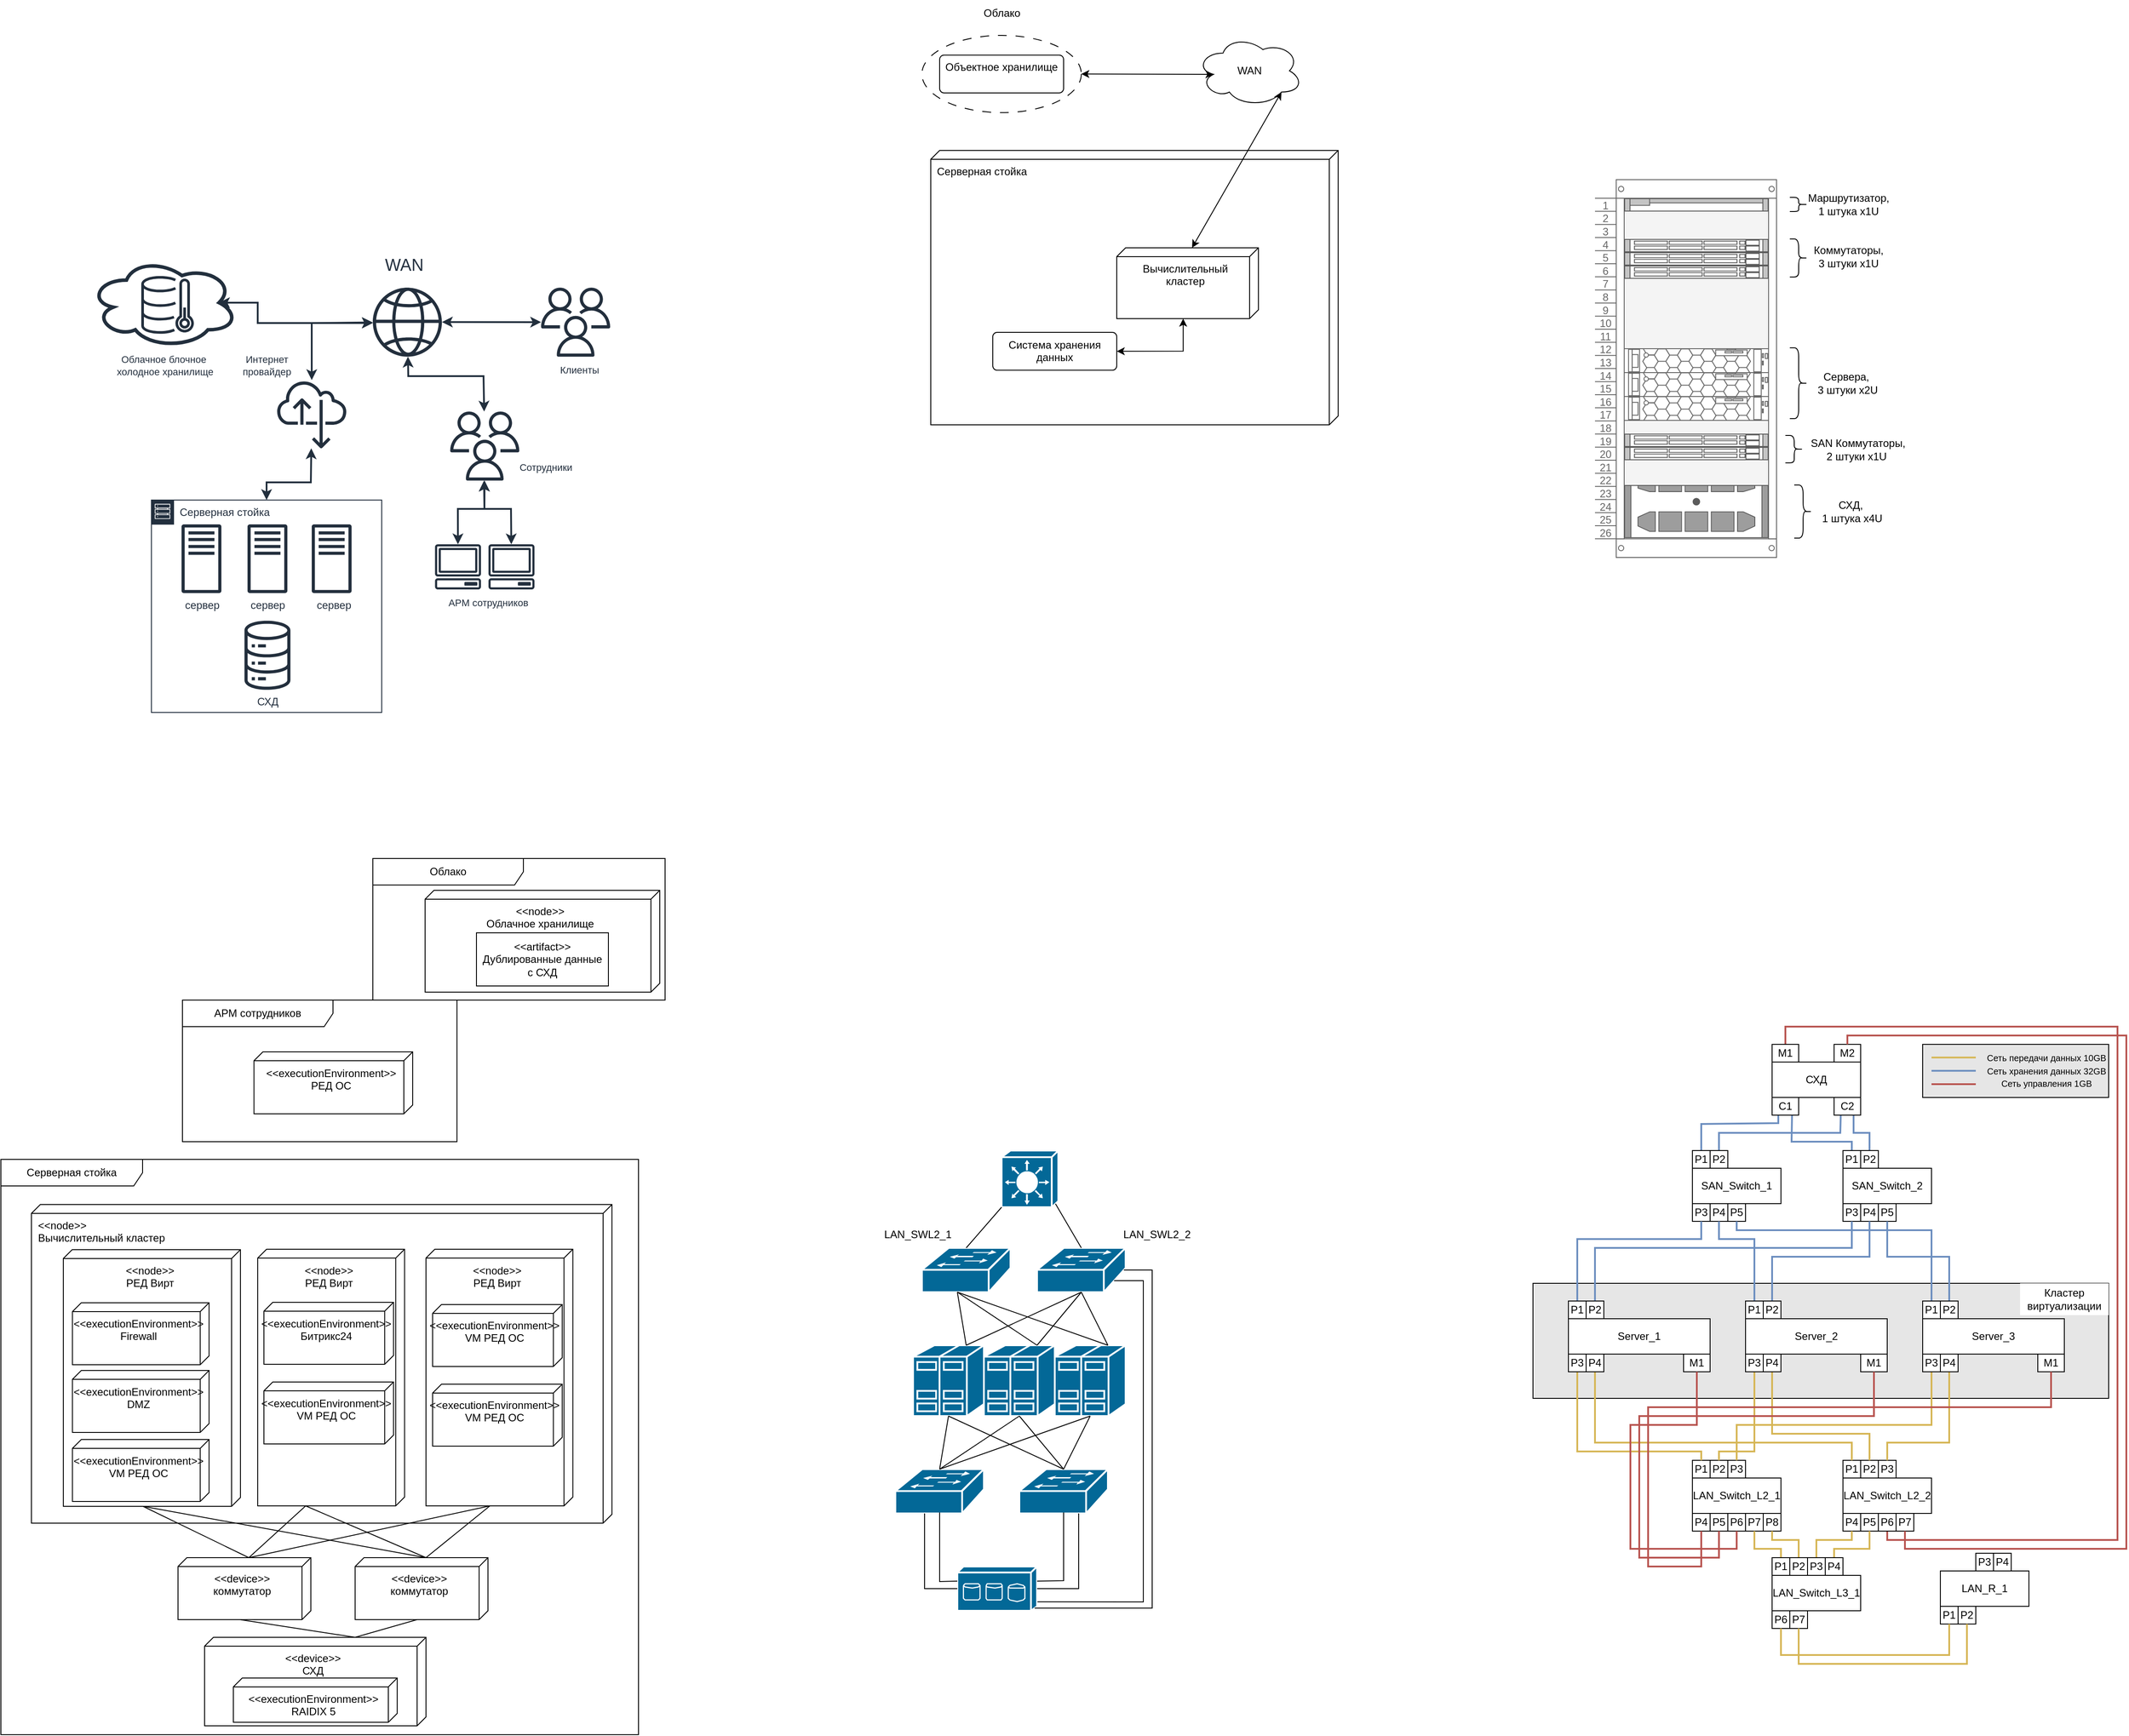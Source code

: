 <mxfile version="25.0.2">
  <diagram name="Page-1" id="CzsKKpEBBDVPKcVDBcra">
    <mxGraphModel dx="723" dy="466" grid="1" gridSize="10" guides="1" tooltips="1" connect="1" arrows="1" fold="1" page="1" pageScale="1" pageWidth="827" pageHeight="1169" math="0" shadow="0">
      <root>
        <mxCell id="0" />
        <mxCell id="1" parent="0" />
        <mxCell id="zRx8wqQ9m-uIpZDr5qKo-2" value="Серверная стойка" style="verticalAlign=top;align=left;shape=cube;size=10;direction=south;fontStyle=0;html=1;boundedLbl=1;spacingLeft=5;whiteSpace=wrap;" vertex="1" parent="1">
          <mxGeometry x="1070" y="340" width="460" height="310" as="geometry" />
        </mxCell>
        <mxCell id="zRx8wqQ9m-uIpZDr5qKo-3" value="Вычислительный кластер" style="verticalAlign=top;align=center;shape=cube;size=10;direction=south;html=1;boundedLbl=1;spacingLeft=5;whiteSpace=wrap;" vertex="1" parent="zRx8wqQ9m-uIpZDr5qKo-2">
          <mxGeometry width="160" height="80" relative="1" as="geometry">
            <mxPoint x="210" y="110" as="offset" />
          </mxGeometry>
        </mxCell>
        <mxCell id="zRx8wqQ9m-uIpZDr5qKo-4" value="Система хранения данных" style="html=1;align=center;verticalAlign=top;rounded=1;absoluteArcSize=1;arcSize=10;dashed=0;whiteSpace=wrap;" vertex="1" parent="zRx8wqQ9m-uIpZDr5qKo-2">
          <mxGeometry x="70" y="205.552" width="140" height="42.759" as="geometry" />
        </mxCell>
        <mxCell id="zRx8wqQ9m-uIpZDr5qKo-7" value="" style="endArrow=classic;html=1;rounded=0;exitX=1;exitY=0.5;exitDx=0;exitDy=0;entryX=0;entryY=0;entryDx=80;entryDy=85;entryPerimeter=0;startArrow=classic;startFill=1;" edge="1" parent="zRx8wqQ9m-uIpZDr5qKo-2" source="zRx8wqQ9m-uIpZDr5qKo-4" target="zRx8wqQ9m-uIpZDr5qKo-3">
          <mxGeometry width="50" height="50" relative="1" as="geometry">
            <mxPoint x="-40" y="189.69" as="sourcePoint" />
            <mxPoint x="10" y="139.69" as="targetPoint" />
            <Array as="points">
              <mxPoint x="285" y="226.69" />
            </Array>
          </mxGeometry>
        </mxCell>
        <mxCell id="zRx8wqQ9m-uIpZDr5qKo-6" value="WAN" style="ellipse;shape=cloud;whiteSpace=wrap;html=1;" vertex="1" parent="1">
          <mxGeometry x="1370" y="210" width="120" height="80" as="geometry" />
        </mxCell>
        <mxCell id="zRx8wqQ9m-uIpZDr5qKo-14" value="" style="endArrow=classic;html=1;rounded=0;exitX=0;exitY=0;exitDx=0;exitDy=75;exitPerimeter=0;entryX=0.8;entryY=0.8;entryDx=0;entryDy=0;entryPerimeter=0;startArrow=classic;startFill=1;" edge="1" parent="1" source="zRx8wqQ9m-uIpZDr5qKo-3" target="zRx8wqQ9m-uIpZDr5qKo-6">
          <mxGeometry width="50" height="50" relative="1" as="geometry">
            <mxPoint x="1425" y="380.004" as="sourcePoint" />
            <mxPoint x="1100" y="250" as="targetPoint" />
            <Array as="points" />
          </mxGeometry>
        </mxCell>
        <mxCell id="zRx8wqQ9m-uIpZDr5qKo-37" value="" style="sketch=0;outlineConnect=0;fontColor=#232F3E;gradientColor=none;fillColor=#232F3D;strokeColor=none;dashed=0;verticalLabelPosition=bottom;verticalAlign=top;align=center;html=1;fontSize=12;fontStyle=0;aspect=fixed;pointerEvents=1;shape=mxgraph.aws4.globe;fontFamily=Helvetica;" vertex="1" parent="1">
          <mxGeometry x="440" y="495" width="78" height="78" as="geometry" />
        </mxCell>
        <mxCell id="zRx8wqQ9m-uIpZDr5qKo-41" value="" style="sketch=0;outlineConnect=0;fontColor=#232F3E;gradientColor=none;fillColor=#232F3D;strokeColor=none;dashed=0;verticalLabelPosition=bottom;verticalAlign=top;align=center;html=1;fontSize=12;fontStyle=0;aspect=fixed;pointerEvents=1;shape=mxgraph.aws4.users;fontFamily=Helvetica;" vertex="1" parent="1">
          <mxGeometry x="630" y="495" width="78" height="78" as="geometry" />
        </mxCell>
        <mxCell id="zRx8wqQ9m-uIpZDr5qKo-44" value="" style="group" vertex="1" connectable="0" parent="1">
          <mxGeometry x="190" y="735" width="260" height="240" as="geometry" />
        </mxCell>
        <mxCell id="zRx8wqQ9m-uIpZDr5qKo-17" value="Серверная стойка" style="points=[[0,0],[0.25,0],[0.5,0],[0.75,0],[1,0],[1,0.25],[1,0.5],[1,0.75],[1,1],[0.75,1],[0.5,1],[0.25,1],[0,1],[0,0.75],[0,0.5],[0,0.25]];outlineConnect=0;gradientColor=none;html=1;whiteSpace=wrap;fontSize=12;fontStyle=0;container=0;pointerEvents=0;collapsible=0;recursiveResize=0;shape=mxgraph.aws4.group;grIcon=mxgraph.aws4.group_aws_cloud;strokeColor=#232F3E;fillColor=none;verticalAlign=top;align=left;spacingLeft=30;fontColor=#232F3E;dashed=0;" vertex="1" parent="zRx8wqQ9m-uIpZDr5qKo-44">
          <mxGeometry width="260" height="240.0" as="geometry" />
        </mxCell>
        <mxCell id="zRx8wqQ9m-uIpZDr5qKo-18" value="" style="rounded=0;whiteSpace=wrap;html=1;strokeColor=#222f3e;fillColor=#222f3e;container=0;" vertex="1" parent="zRx8wqQ9m-uIpZDr5qKo-44">
          <mxGeometry width="25" height="27.273" as="geometry" />
        </mxCell>
        <mxCell id="zRx8wqQ9m-uIpZDr5qKo-16" value="" style="sketch=0;outlineConnect=0;fontColor=#232F3E;gradientColor=none;fillColor=#ffffff;strokeColor=none;dashed=0;verticalLabelPosition=bottom;verticalAlign=top;align=center;html=1;fontSize=12;fontStyle=0;aspect=fixed;pointerEvents=1;shape=mxgraph.aws4.servers;container=0;" vertex="1" parent="zRx8wqQ9m-uIpZDr5qKo-44">
          <mxGeometry x="3.75" y="4.091" width="17.5" height="17.5" as="geometry" />
        </mxCell>
        <mxCell id="zRx8wqQ9m-uIpZDr5qKo-19" value="сервер" style="sketch=0;outlineConnect=0;fontColor=#232F3E;gradientColor=none;fillColor=#232F3D;strokeColor=none;dashed=0;verticalLabelPosition=bottom;verticalAlign=top;align=center;html=1;fontSize=12;fontStyle=0;aspect=fixed;pointerEvents=1;shape=mxgraph.aws4.traditional_server;container=0;" vertex="1" parent="zRx8wqQ9m-uIpZDr5qKo-44">
          <mxGeometry x="34" y="27.276" width="45" height="78" as="geometry" />
        </mxCell>
        <mxCell id="zRx8wqQ9m-uIpZDr5qKo-20" value="сервер" style="sketch=0;outlineConnect=0;fontColor=#232F3E;gradientColor=none;fillColor=#232F3D;strokeColor=none;dashed=0;verticalLabelPosition=bottom;verticalAlign=top;align=center;html=1;fontSize=12;fontStyle=0;aspect=fixed;pointerEvents=1;shape=mxgraph.aws4.traditional_server;container=0;" vertex="1" parent="zRx8wqQ9m-uIpZDr5qKo-44">
          <mxGeometry x="108.5" y="27.276" width="45" height="78" as="geometry" />
        </mxCell>
        <mxCell id="zRx8wqQ9m-uIpZDr5qKo-21" value="&amp;nbsp;сервер" style="sketch=0;outlineConnect=0;fontColor=#232F3E;gradientColor=none;fillColor=#232F3D;strokeColor=none;dashed=0;verticalLabelPosition=bottom;verticalAlign=top;align=center;html=1;fontSize=12;fontStyle=0;aspect=fixed;pointerEvents=1;shape=mxgraph.aws4.traditional_server;container=0;" vertex="1" parent="zRx8wqQ9m-uIpZDr5qKo-44">
          <mxGeometry x="181" y="27.276" width="45" height="78" as="geometry" />
        </mxCell>
        <mxCell id="zRx8wqQ9m-uIpZDr5qKo-35" value="СХД" style="sketch=0;outlineConnect=0;fontColor=#232F3E;gradientColor=none;fillColor=#232F3D;strokeColor=none;dashed=0;verticalLabelPosition=bottom;verticalAlign=top;align=center;html=1;fontSize=12;fontStyle=0;aspect=fixed;pointerEvents=1;shape=mxgraph.aws4.iot_analytics_data_store;fontFamily=Helvetica;container=0;" vertex="1" parent="zRx8wqQ9m-uIpZDr5qKo-44">
          <mxGeometry x="104" y="136.367" width="54" height="78" as="geometry" />
        </mxCell>
        <mxCell id="zRx8wqQ9m-uIpZDr5qKo-46" value="" style="sketch=0;outlineConnect=0;fontColor=#232F3E;gradientColor=none;fillColor=#232F3D;strokeColor=none;dashed=0;verticalLabelPosition=bottom;verticalAlign=top;align=center;html=1;fontSize=12;fontStyle=0;aspect=fixed;pointerEvents=1;shape=mxgraph.aws4.internet_alt22;fontFamily=Helvetica;" vertex="1" parent="1">
          <mxGeometry x="332" y="599" width="78" height="78" as="geometry" />
        </mxCell>
        <mxCell id="zRx8wqQ9m-uIpZDr5qKo-48" value="" style="endArrow=classic;html=1;rounded=0;strokeWidth=2;dashed=0;sketch=0;pointerEvents=1;align=center;verticalAlign=top;fontFamily=Helvetica;fontSize=12;fontColor=#232F3E;fontStyle=0;fillColor=#232F3D;gradientColor=none;strokeColor=#222f3d;endFill=1;entryX=0.5;entryY=0;entryDx=0;entryDy=0;startArrow=classic;startFill=1;" edge="1" parent="1" source="zRx8wqQ9m-uIpZDr5qKo-46" target="zRx8wqQ9m-uIpZDr5qKo-17">
          <mxGeometry width="50" height="50" relative="1" as="geometry">
            <mxPoint x="279" y="687" as="sourcePoint" />
            <mxPoint x="340" y="785" as="targetPoint" />
            <Array as="points">
              <mxPoint x="370" y="715" />
              <mxPoint x="320" y="715" />
            </Array>
          </mxGeometry>
        </mxCell>
        <mxCell id="zRx8wqQ9m-uIpZDr5qKo-49" value="" style="endArrow=classic;html=1;rounded=0;strokeWidth=2;dashed=0;sketch=0;pointerEvents=1;align=center;verticalAlign=top;fontFamily=Helvetica;fontSize=12;fontColor=#232F3E;fontStyle=0;fillColor=#232F3D;gradientColor=none;strokeColor=#222f3d;endFill=1;startArrow=classic;startFill=1;" edge="1" parent="1" source="zRx8wqQ9m-uIpZDr5qKo-46" target="zRx8wqQ9m-uIpZDr5qKo-37">
          <mxGeometry width="50" height="50" relative="1" as="geometry">
            <mxPoint x="381" y="687" as="sourcePoint" />
            <mxPoint x="330" y="785" as="targetPoint" />
            <Array as="points">
              <mxPoint x="371" y="535" />
            </Array>
          </mxGeometry>
        </mxCell>
        <mxCell id="zRx8wqQ9m-uIpZDr5qKo-51" value="" style="sketch=0;outlineConnect=0;fontColor=#232F3E;gradientColor=none;fillColor=#232F3D;strokeColor=none;dashed=0;verticalLabelPosition=bottom;verticalAlign=top;align=center;html=1;fontSize=12;fontStyle=0;aspect=fixed;pointerEvents=1;shape=mxgraph.aws4.users;fontFamily=Helvetica;" vertex="1" parent="1">
          <mxGeometry x="527.37" y="635" width="78" height="78" as="geometry" />
        </mxCell>
        <mxCell id="zRx8wqQ9m-uIpZDr5qKo-54" value="" style="group" vertex="1" connectable="0" parent="1">
          <mxGeometry x="510" y="785" width="112.74" height="51" as="geometry" />
        </mxCell>
        <mxCell id="zRx8wqQ9m-uIpZDr5qKo-52" value="" style="sketch=0;outlineConnect=0;fontColor=#232F3E;gradientColor=none;fillColor=#232F3D;strokeColor=none;dashed=0;verticalLabelPosition=bottom;verticalAlign=top;align=center;html=1;fontSize=12;fontStyle=0;aspect=fixed;pointerEvents=1;shape=mxgraph.aws4.client;" vertex="1" parent="zRx8wqQ9m-uIpZDr5qKo-54">
          <mxGeometry width="52.342" height="51" as="geometry" />
        </mxCell>
        <mxCell id="zRx8wqQ9m-uIpZDr5qKo-53" value="" style="sketch=0;outlineConnect=0;fontColor=#232F3E;gradientColor=none;fillColor=#232F3D;strokeColor=none;dashed=0;verticalLabelPosition=bottom;verticalAlign=top;align=center;html=1;fontSize=12;fontStyle=0;aspect=fixed;pointerEvents=1;shape=mxgraph.aws4.client;" vertex="1" parent="zRx8wqQ9m-uIpZDr5qKo-54">
          <mxGeometry x="60.396" width="52.342" height="51" as="geometry" />
        </mxCell>
        <mxCell id="zRx8wqQ9m-uIpZDr5qKo-55" value="" style="endArrow=classic;html=1;rounded=0;strokeWidth=2;dashed=0;sketch=0;pointerEvents=1;align=center;verticalAlign=top;fontFamily=Helvetica;fontSize=12;fontColor=#232F3E;fontStyle=0;fillColor=#232F3D;gradientColor=none;strokeColor=#222f3d;endFill=1;startArrow=classic;startFill=1;" edge="1" parent="1" source="zRx8wqQ9m-uIpZDr5qKo-51" target="zRx8wqQ9m-uIpZDr5qKo-53">
          <mxGeometry width="50" height="50" relative="1" as="geometry">
            <mxPoint x="739" y="687" as="sourcePoint" />
            <mxPoint x="688" y="785" as="targetPoint" />
            <Array as="points">
              <mxPoint x="566" y="745" />
              <mxPoint x="596" y="745" />
            </Array>
          </mxGeometry>
        </mxCell>
        <mxCell id="zRx8wqQ9m-uIpZDr5qKo-56" value="" style="endArrow=classic;html=1;rounded=0;strokeWidth=2;dashed=0;sketch=0;pointerEvents=1;align=center;verticalAlign=top;fontFamily=Helvetica;fontSize=12;fontColor=#232F3E;fontStyle=0;fillColor=#232F3D;gradientColor=none;strokeColor=#222f3d;endFill=1;startArrow=classic;startFill=1;" edge="1" parent="1" target="zRx8wqQ9m-uIpZDr5qKo-52">
          <mxGeometry width="50" height="50" relative="1" as="geometry">
            <mxPoint x="565.54" y="713" as="sourcePoint" />
            <mxPoint x="561.487" y="789.878" as="targetPoint" />
            <Array as="points">
              <mxPoint x="566" y="745" />
              <mxPoint x="536" y="745" />
            </Array>
          </mxGeometry>
        </mxCell>
        <mxCell id="zRx8wqQ9m-uIpZDr5qKo-57" value="" style="endArrow=classic;html=1;rounded=0;strokeWidth=2;dashed=0;sketch=0;pointerEvents=1;align=center;verticalAlign=top;fontFamily=Helvetica;fontSize=12;fontColor=#232F3E;fontStyle=0;fillColor=#232F3D;gradientColor=none;strokeColor=#222f3d;endFill=1;startArrow=classic;startFill=1;" edge="1" parent="1" source="zRx8wqQ9m-uIpZDr5qKo-37" target="zRx8wqQ9m-uIpZDr5qKo-51">
          <mxGeometry width="50" height="50" relative="1" as="geometry">
            <mxPoint x="599.54" y="563" as="sourcePoint" />
            <mxPoint x="570" y="635" as="targetPoint" />
            <Array as="points">
              <mxPoint x="480" y="595" />
              <mxPoint x="565" y="595" />
            </Array>
          </mxGeometry>
        </mxCell>
        <mxCell id="zRx8wqQ9m-uIpZDr5qKo-58" value="" style="endArrow=classic;html=1;rounded=0;strokeWidth=2;dashed=0;sketch=0;pointerEvents=1;align=center;verticalAlign=top;fontFamily=Helvetica;fontSize=12;fontColor=#232F3E;fontStyle=0;fillColor=#232F3D;gradientColor=none;strokeColor=#222f3d;endFill=1;startArrow=classic;startFill=1;" edge="1" parent="1">
          <mxGeometry width="50" height="50" relative="1" as="geometry">
            <mxPoint x="518" y="533.901" as="sourcePoint" />
            <mxPoint x="630.0" y="534.044" as="targetPoint" />
            <Array as="points" />
          </mxGeometry>
        </mxCell>
        <mxCell id="zRx8wqQ9m-uIpZDr5qKo-59" value="WAN" style="text;html=1;align=center;verticalAlign=middle;resizable=0;points=[];autosize=1;strokeColor=none;fillColor=none;fontFamily=Helvetica;fontSize=19;fontColor=#232F3E;fontStyle=0;strokeWidth=1;" vertex="1" parent="1">
          <mxGeometry x="440" y="450" width="70" height="40" as="geometry" />
        </mxCell>
        <mxCell id="zRx8wqQ9m-uIpZDr5qKo-60" value="Клиенты" style="text;html=1;align=center;verticalAlign=middle;resizable=0;points=[];autosize=1;strokeColor=none;fillColor=none;fontFamily=Helvetica;fontSize=11;fontColor=#232F3E;fontStyle=0;strokeWidth=1;" vertex="1" parent="1">
          <mxGeometry x="638" y="573" width="70" height="30" as="geometry" />
        </mxCell>
        <mxCell id="zRx8wqQ9m-uIpZDr5qKo-61" value="Сотрудники" style="text;html=1;align=center;verticalAlign=middle;resizable=0;points=[];autosize=1;strokeColor=none;fillColor=none;fontFamily=Helvetica;fontSize=11;fontColor=#232F3E;fontStyle=0;strokeWidth=1;" vertex="1" parent="1">
          <mxGeometry x="590" y="683" width="90" height="30" as="geometry" />
        </mxCell>
        <mxCell id="zRx8wqQ9m-uIpZDr5qKo-62" value="Интернет&lt;br&gt;провайдер" style="text;html=1;align=center;verticalAlign=middle;resizable=0;points=[];autosize=1;strokeColor=none;fillColor=none;fontFamily=Helvetica;fontSize=11;fontColor=#232F3E;fontStyle=0;strokeWidth=1;" vertex="1" parent="1">
          <mxGeometry x="280" y="563" width="80" height="40" as="geometry" />
        </mxCell>
        <mxCell id="zRx8wqQ9m-uIpZDr5qKo-63" value="AРM сотрудников" style="text;html=1;align=center;verticalAlign=middle;resizable=0;points=[];autosize=1;strokeColor=none;fillColor=none;fontFamily=Helvetica;fontSize=11;fontColor=#232F3E;fontStyle=0;strokeWidth=1;" vertex="1" parent="1">
          <mxGeometry x="510" y="836" width="120" height="30" as="geometry" />
        </mxCell>
        <mxCell id="zRx8wqQ9m-uIpZDr5qKo-71" value="Серверная стойка" style="shape=umlFrame;whiteSpace=wrap;html=1;pointerEvents=0;recursiveResize=0;container=1;collapsible=0;width=160;" vertex="1" parent="1">
          <mxGeometry x="20" y="1480" width="720" height="650" as="geometry" />
        </mxCell>
        <mxCell id="zRx8wqQ9m-uIpZDr5qKo-72" value="&amp;lt;&amp;lt;node&amp;gt;&amp;gt;&lt;br&gt;Вычислительный кластер" style="verticalAlign=top;align=left;shape=cube;size=10;direction=south;fontStyle=0;html=1;boundedLbl=1;spacingLeft=5;whiteSpace=wrap;" vertex="1" parent="zRx8wqQ9m-uIpZDr5qKo-71">
          <mxGeometry x="34.5" y="51" width="655.5" height="360" as="geometry" />
        </mxCell>
        <mxCell id="zRx8wqQ9m-uIpZDr5qKo-73" value="&amp;lt;&amp;lt;node&amp;gt;&amp;gt;&lt;br&gt;РЕД Вирт" style="verticalAlign=top;align=center;shape=cube;size=10;direction=south;html=1;boundedLbl=1;spacingLeft=5;whiteSpace=wrap;" vertex="1" parent="zRx8wqQ9m-uIpZDr5qKo-72">
          <mxGeometry width="200" height="290" relative="1" as="geometry">
            <mxPoint x="36" y="51" as="offset" />
          </mxGeometry>
        </mxCell>
        <mxCell id="zRx8wqQ9m-uIpZDr5qKo-122" value="&amp;lt;&amp;lt;executionEnvironment&amp;gt;&amp;gt;&lt;br&gt;Firewall" style="verticalAlign=top;align=center;shape=cube;size=10;direction=south;html=1;boundedLbl=1;spacingLeft=5;whiteSpace=wrap;" vertex="1" parent="zRx8wqQ9m-uIpZDr5qKo-72">
          <mxGeometry x="46.287" y="111" width="154.29" height="70" as="geometry" />
        </mxCell>
        <mxCell id="zRx8wqQ9m-uIpZDr5qKo-125" value="&amp;lt;&amp;lt;node&amp;gt;&amp;gt;&lt;br&gt;РЕД Вирт" style="verticalAlign=top;align=center;shape=cube;size=10;direction=south;html=1;boundedLbl=1;spacingLeft=5;whiteSpace=wrap;" vertex="1" parent="zRx8wqQ9m-uIpZDr5qKo-72">
          <mxGeometry x="255.496" y="50.5" width="165.839" height="290" as="geometry" />
        </mxCell>
        <mxCell id="zRx8wqQ9m-uIpZDr5qKo-126" value="&amp;lt;&amp;lt;executionEnvironment&amp;gt;&amp;gt;&lt;br&gt;Битрикс24" style="verticalAlign=top;align=center;shape=cube;size=10;direction=south;html=1;boundedLbl=1;spacingLeft=5;whiteSpace=wrap;" vertex="1" parent="zRx8wqQ9m-uIpZDr5qKo-72">
          <mxGeometry x="262.509" y="110.5" width="146.361" height="70" as="geometry" />
        </mxCell>
        <mxCell id="zRx8wqQ9m-uIpZDr5qKo-127" value="&amp;lt;&amp;lt;executionEnvironment&amp;gt;&amp;gt;&lt;br&gt;VM РЕД ОС" style="verticalAlign=top;align=center;shape=cube;size=10;direction=south;html=1;boundedLbl=1;spacingLeft=5;whiteSpace=wrap;" vertex="1" parent="zRx8wqQ9m-uIpZDr5qKo-72">
          <mxGeometry x="262.509" y="200.5" width="146.361" height="70" as="geometry" />
        </mxCell>
        <mxCell id="zRx8wqQ9m-uIpZDr5qKo-211" value="&amp;lt;&amp;lt;executionEnvironment&amp;gt;&amp;gt;&lt;br&gt;DMZ&lt;div&gt;&lt;br/&gt;&lt;/div&gt;" style="verticalAlign=top;align=center;shape=cube;size=10;direction=south;html=1;boundedLbl=1;spacingLeft=5;whiteSpace=wrap;" vertex="1" parent="zRx8wqQ9m-uIpZDr5qKo-72">
          <mxGeometry x="46.287" y="187.5" width="154.29" height="70" as="geometry" />
        </mxCell>
        <mxCell id="zRx8wqQ9m-uIpZDr5qKo-212" value="&amp;lt;&amp;lt;executionEnvironment&amp;gt;&amp;gt;&lt;div&gt;VM РЕД ОС&lt;br&gt;&lt;/div&gt;" style="verticalAlign=top;align=center;shape=cube;size=10;direction=south;html=1;boundedLbl=1;spacingLeft=5;whiteSpace=wrap;" vertex="1" parent="zRx8wqQ9m-uIpZDr5qKo-72">
          <mxGeometry x="46.287" y="265.5" width="154.29" height="70" as="geometry" />
        </mxCell>
        <mxCell id="zRx8wqQ9m-uIpZDr5qKo-201" value="&amp;lt;&amp;lt;node&amp;gt;&amp;gt;&lt;br&gt;РЕД Вирт" style="verticalAlign=top;align=center;shape=cube;size=10;direction=south;html=1;boundedLbl=1;spacingLeft=5;whiteSpace=wrap;" vertex="1" parent="zRx8wqQ9m-uIpZDr5qKo-72">
          <mxGeometry x="445.505" y="50.5" width="165.839" height="290" as="geometry" />
        </mxCell>
        <mxCell id="zRx8wqQ9m-uIpZDr5qKo-202" value="&amp;lt;&amp;lt;executionEnvironment&amp;gt;&amp;gt;&lt;br&gt;VM РЕД ОС" style="verticalAlign=top;align=center;shape=cube;size=10;direction=south;html=1;boundedLbl=1;spacingLeft=5;whiteSpace=wrap;" vertex="1" parent="zRx8wqQ9m-uIpZDr5qKo-72">
          <mxGeometry x="452.985" y="113" width="146.361" height="70" as="geometry" />
        </mxCell>
        <mxCell id="zRx8wqQ9m-uIpZDr5qKo-203" value="&amp;lt;&amp;lt;executionEnvironment&amp;gt;&amp;gt;&lt;br&gt;VM РЕД ОС" style="verticalAlign=top;align=center;shape=cube;size=10;direction=south;html=1;boundedLbl=1;spacingLeft=5;whiteSpace=wrap;" vertex="1" parent="zRx8wqQ9m-uIpZDr5qKo-72">
          <mxGeometry x="452.985" y="203" width="146.361" height="70" as="geometry" />
        </mxCell>
        <mxCell id="zRx8wqQ9m-uIpZDr5qKo-132" value="&amp;lt;&amp;lt;device&amp;gt;&amp;gt;&lt;br&gt;СХД" style="verticalAlign=top;align=center;shape=cube;size=10;direction=south;html=1;boundedLbl=1;spacingLeft=5;whiteSpace=wrap;" vertex="1" parent="zRx8wqQ9m-uIpZDr5qKo-71">
          <mxGeometry x="230" y="540" width="250" height="100" as="geometry" />
        </mxCell>
        <mxCell id="zRx8wqQ9m-uIpZDr5qKo-138" value="&amp;lt;&amp;lt;device&amp;gt;&amp;gt;&lt;br&gt;коммутатор" style="verticalAlign=top;align=center;shape=cube;size=10;direction=south;fontStyle=0;html=1;boundedLbl=1;spacingLeft=5;whiteSpace=wrap;" vertex="1" parent="zRx8wqQ9m-uIpZDr5qKo-71">
          <mxGeometry x="400" y="450" width="150" height="70" as="geometry" />
        </mxCell>
        <mxCell id="zRx8wqQ9m-uIpZDr5qKo-139" value="&amp;lt;&amp;lt;device&amp;gt;&amp;gt;&lt;br&gt;коммутатор" style="verticalAlign=top;align=center;shape=cube;size=10;direction=south;fontStyle=0;html=1;boundedLbl=1;spacingLeft=5;whiteSpace=wrap;" vertex="1" parent="zRx8wqQ9m-uIpZDr5qKo-71">
          <mxGeometry x="200" y="450" width="150" height="70" as="geometry" />
        </mxCell>
        <mxCell id="zRx8wqQ9m-uIpZDr5qKo-140" value="" style="endArrow=none;html=1;rounded=0;exitX=0;exitY=0;exitDx=0;exitDy=80;exitPerimeter=0;entryX=0;entryY=0;entryDx=70;entryDy=80;entryPerimeter=0;" edge="1" parent="zRx8wqQ9m-uIpZDr5qKo-71" source="zRx8wqQ9m-uIpZDr5qKo-132" target="zRx8wqQ9m-uIpZDr5qKo-139">
          <mxGeometry width="50" height="50" relative="1" as="geometry">
            <mxPoint x="160" y="800" as="sourcePoint" />
            <mxPoint x="210" y="750" as="targetPoint" />
          </mxGeometry>
        </mxCell>
        <mxCell id="zRx8wqQ9m-uIpZDr5qKo-141" value="" style="endArrow=none;html=1;rounded=0;exitX=0;exitY=0;exitDx=0;exitDy=80;exitPerimeter=0;entryX=0;entryY=0;entryDx=70;entryDy=80;entryPerimeter=0;" edge="1" parent="zRx8wqQ9m-uIpZDr5qKo-71" source="zRx8wqQ9m-uIpZDr5qKo-132" target="zRx8wqQ9m-uIpZDr5qKo-138">
          <mxGeometry width="50" height="50" relative="1" as="geometry">
            <mxPoint x="384" y="560" as="sourcePoint" />
            <mxPoint x="280" y="530" as="targetPoint" />
          </mxGeometry>
        </mxCell>
        <mxCell id="zRx8wqQ9m-uIpZDr5qKo-142" value="" style="endArrow=none;html=1;rounded=0;exitX=0;exitY=0;exitDx=0;exitDy=70;exitPerimeter=0;entryX=0;entryY=0;entryDx=290;entryDy=110;entryPerimeter=0;" edge="1" parent="zRx8wqQ9m-uIpZDr5qKo-71" source="zRx8wqQ9m-uIpZDr5qKo-139" target="zRx8wqQ9m-uIpZDr5qKo-73">
          <mxGeometry width="50" height="50" relative="1" as="geometry">
            <mxPoint x="384" y="560" as="sourcePoint" />
            <mxPoint x="480" y="530" as="targetPoint" />
          </mxGeometry>
        </mxCell>
        <mxCell id="zRx8wqQ9m-uIpZDr5qKo-143" value="" style="endArrow=none;html=1;rounded=0;exitX=0;exitY=0;exitDx=0;exitDy=70;exitPerimeter=0;entryX=0;entryY=0;entryDx=290;entryDy=111.674;entryPerimeter=0;" edge="1" parent="zRx8wqQ9m-uIpZDr5qKo-71" source="zRx8wqQ9m-uIpZDr5qKo-139" target="zRx8wqQ9m-uIpZDr5qKo-125">
          <mxGeometry width="50" height="50" relative="1" as="geometry">
            <mxPoint x="290" y="460" as="sourcePoint" />
            <mxPoint x="166" y="401" as="targetPoint" />
          </mxGeometry>
        </mxCell>
        <mxCell id="zRx8wqQ9m-uIpZDr5qKo-144" value="" style="endArrow=none;html=1;rounded=0;exitX=0;exitY=0;exitDx=0;exitDy=70;exitPerimeter=0;entryX=0;entryY=0;entryDx=290;entryDy=93.675;entryPerimeter=0;" edge="1" parent="zRx8wqQ9m-uIpZDr5qKo-71" source="zRx8wqQ9m-uIpZDr5qKo-138" target="zRx8wqQ9m-uIpZDr5qKo-201">
          <mxGeometry width="50" height="50" relative="1" as="geometry">
            <mxPoint x="290" y="460" as="sourcePoint" />
            <mxPoint x="603.173" y="391.0" as="targetPoint" />
          </mxGeometry>
        </mxCell>
        <mxCell id="zRx8wqQ9m-uIpZDr5qKo-145" value="" style="endArrow=none;html=1;rounded=0;exitX=0;exitY=0;exitDx=0;exitDy=70;exitPerimeter=0;entryX=0;entryY=0;entryDx=290;entryDy=111.674;entryPerimeter=0;" edge="1" parent="zRx8wqQ9m-uIpZDr5qKo-71" source="zRx8wqQ9m-uIpZDr5qKo-138" target="zRx8wqQ9m-uIpZDr5qKo-125">
          <mxGeometry width="50" height="50" relative="1" as="geometry">
            <mxPoint x="490" y="460" as="sourcePoint" />
            <mxPoint x="613" y="401" as="targetPoint" />
          </mxGeometry>
        </mxCell>
        <mxCell id="zRx8wqQ9m-uIpZDr5qKo-146" value="" style="endArrow=none;html=1;rounded=0;exitX=0;exitY=0;exitDx=0;exitDy=70;exitPerimeter=0;entryX=0;entryY=0;entryDx=290;entryDy=110;entryPerimeter=0;" edge="1" parent="zRx8wqQ9m-uIpZDr5qKo-71" source="zRx8wqQ9m-uIpZDr5qKo-138" target="zRx8wqQ9m-uIpZDr5qKo-73">
          <mxGeometry width="50" height="50" relative="1" as="geometry">
            <mxPoint x="490" y="460" as="sourcePoint" />
            <mxPoint x="390" y="401" as="targetPoint" />
          </mxGeometry>
        </mxCell>
        <mxCell id="zRx8wqQ9m-uIpZDr5qKo-147" value="" style="endArrow=none;html=1;rounded=0;exitX=0;exitY=0;exitDx=290;exitDy=93.675;exitPerimeter=0;entryX=0;entryY=0;entryDx=0;entryDy=70;entryPerimeter=0;" edge="1" parent="zRx8wqQ9m-uIpZDr5qKo-71" source="zRx8wqQ9m-uIpZDr5qKo-201" target="zRx8wqQ9m-uIpZDr5qKo-139">
          <mxGeometry width="50" height="50" relative="1" as="geometry">
            <mxPoint x="603.173" y="391.0" as="sourcePoint" />
            <mxPoint x="166" y="401" as="targetPoint" />
          </mxGeometry>
        </mxCell>
        <mxCell id="zRx8wqQ9m-uIpZDr5qKo-214" value="&amp;lt;&amp;lt;executionEnvironment&amp;gt;&amp;gt;&lt;br&gt;RAIDIX 5" style="verticalAlign=top;align=center;shape=cube;size=10;direction=south;html=1;boundedLbl=1;spacingLeft=5;whiteSpace=wrap;" vertex="1" parent="zRx8wqQ9m-uIpZDr5qKo-71">
          <mxGeometry x="262.5" y="586" width="185" height="50" as="geometry" />
        </mxCell>
        <mxCell id="zRx8wqQ9m-uIpZDr5qKo-155" value="" style="group" vertex="1" connectable="0" parent="1">
          <mxGeometry x="1060" y="170" width="180" height="127.24" as="geometry" />
        </mxCell>
        <mxCell id="zRx8wqQ9m-uIpZDr5qKo-153" value="" style="group" vertex="1" connectable="0" parent="zRx8wqQ9m-uIpZDr5qKo-155">
          <mxGeometry y="40.0" width="180" height="87.24" as="geometry" />
        </mxCell>
        <mxCell id="zRx8wqQ9m-uIpZDr5qKo-152" value="&lt;div&gt;&lt;br&gt;&lt;/div&gt;&lt;div&gt;&lt;br&gt;&lt;/div&gt;" style="ellipse;html=1;dashed=1;dashPattern=10 10;whiteSpace=wrap;" vertex="1" parent="zRx8wqQ9m-uIpZDr5qKo-153">
          <mxGeometry width="180" height="87.24" as="geometry" />
        </mxCell>
        <mxCell id="zRx8wqQ9m-uIpZDr5qKo-148" value="Объектное хранилище" style="html=1;align=center;verticalAlign=top;rounded=1;absoluteArcSize=1;arcSize=10;dashed=0;whiteSpace=wrap;" vertex="1" parent="zRx8wqQ9m-uIpZDr5qKo-153">
          <mxGeometry x="20" y="22.242" width="140" height="42.759" as="geometry" />
        </mxCell>
        <mxCell id="zRx8wqQ9m-uIpZDr5qKo-154" value="Облако" style="text;html=1;align=center;verticalAlign=middle;resizable=0;points=[];autosize=1;strokeColor=none;fillColor=none;" vertex="1" parent="zRx8wqQ9m-uIpZDr5qKo-155">
          <mxGeometry x="55" width="70" height="30" as="geometry" />
        </mxCell>
        <mxCell id="zRx8wqQ9m-uIpZDr5qKo-156" value="" style="endArrow=classic;html=1;rounded=0;exitX=1;exitY=0.5;exitDx=0;exitDy=0;entryX=0.16;entryY=0.55;entryDx=0;entryDy=0;entryPerimeter=0;startArrow=classic;startFill=1;" edge="1" parent="1" source="zRx8wqQ9m-uIpZDr5qKo-152" target="zRx8wqQ9m-uIpZDr5qKo-6">
          <mxGeometry width="50" height="50" relative="1" as="geometry">
            <mxPoint x="1375" y="460" as="sourcePoint" />
            <mxPoint x="1476" y="284" as="targetPoint" />
            <Array as="points" />
          </mxGeometry>
        </mxCell>
        <mxCell id="zRx8wqQ9m-uIpZDr5qKo-162" value="" style="group" vertex="1" connectable="0" parent="1">
          <mxGeometry x="120" y="461" width="167.21" height="142" as="geometry" />
        </mxCell>
        <mxCell id="zRx8wqQ9m-uIpZDr5qKo-159" value="" style="group" vertex="1" connectable="0" parent="zRx8wqQ9m-uIpZDr5qKo-162">
          <mxGeometry width="167.21" height="102" as="geometry" />
        </mxCell>
        <mxCell id="zRx8wqQ9m-uIpZDr5qKo-157" value="" style="sketch=0;outlineConnect=0;fontColor=#232F3E;gradientColor=none;fillColor=#232F3D;strokeColor=none;dashed=0;verticalLabelPosition=bottom;verticalAlign=top;align=center;html=1;fontSize=12;fontStyle=0;aspect=fixed;pointerEvents=1;shape=mxgraph.aws4.cold_storage;" vertex="1" parent="zRx8wqQ9m-uIpZDr5qKo-159">
          <mxGeometry x="58.524" y="20.902" width="59.36" height="65.212" as="geometry" />
        </mxCell>
        <mxCell id="zRx8wqQ9m-uIpZDr5qKo-158" value="" style="ellipse;shape=cloud;whiteSpace=wrap;html=1;dashed=0;sketch=0;pointerEvents=1;align=center;verticalAlign=top;fontFamily=Helvetica;fontSize=12;fontColor=#232F3E;fontStyle=0;fillColor=none;gradientColor=none;strokeColor=#222f3d;strokeWidth=4;" vertex="1" parent="zRx8wqQ9m-uIpZDr5qKo-159">
          <mxGeometry width="167.21" height="102" as="geometry" />
        </mxCell>
        <mxCell id="zRx8wqQ9m-uIpZDr5qKo-161" value="Облачное блочное&amp;nbsp;&lt;div&gt;холодное хранилище&lt;/div&gt;" style="text;html=1;align=center;verticalAlign=middle;resizable=0;points=[];autosize=1;strokeColor=none;fillColor=none;fontFamily=Helvetica;fontSize=11;fontColor=#232F3E;fontStyle=0;strokeWidth=1;" vertex="1" parent="zRx8wqQ9m-uIpZDr5qKo-162">
          <mxGeometry x="20" y="102" width="130" height="40" as="geometry" />
        </mxCell>
        <mxCell id="zRx8wqQ9m-uIpZDr5qKo-164" value="" style="endArrow=classic;html=1;rounded=0;strokeWidth=2;dashed=0;sketch=0;pointerEvents=1;align=center;verticalAlign=top;fontFamily=Helvetica;fontSize=12;fontColor=#232F3E;fontStyle=0;fillColor=#232F3D;gradientColor=none;strokeColor=#222f3d;endFill=1;startArrow=classic;startFill=1;exitX=0.875;exitY=0.5;exitDx=0;exitDy=0;exitPerimeter=0;" edge="1" parent="1" source="zRx8wqQ9m-uIpZDr5qKo-158">
          <mxGeometry width="50" height="50" relative="1" as="geometry">
            <mxPoint x="246" y="512" as="sourcePoint" />
            <mxPoint x="440" y="535" as="targetPoint" />
            <Array as="points">
              <mxPoint x="310" y="512" />
              <mxPoint x="310" y="535" />
            </Array>
          </mxGeometry>
        </mxCell>
        <mxCell id="zRx8wqQ9m-uIpZDr5qKo-187" value="Облако" style="shape=umlFrame;whiteSpace=wrap;html=1;pointerEvents=0;recursiveResize=0;container=1;collapsible=0;width=170;" vertex="1" parent="1">
          <mxGeometry x="440" y="1140" width="330" height="160" as="geometry" />
        </mxCell>
        <mxCell id="zRx8wqQ9m-uIpZDr5qKo-191" value="&amp;lt;&amp;lt;node&amp;gt;&amp;gt;&lt;br&gt;Облачное хранилище" style="verticalAlign=top;align=center;shape=cube;size=10;direction=south;fontStyle=0;html=1;boundedLbl=1;spacingLeft=5;whiteSpace=wrap;" vertex="1" parent="zRx8wqQ9m-uIpZDr5qKo-187">
          <mxGeometry x="59" y="36" width="265" height="115" as="geometry" />
        </mxCell>
        <mxCell id="zRx8wqQ9m-uIpZDr5qKo-192" value="&amp;lt;&amp;lt;artifact&amp;gt;&amp;gt;&lt;br&gt;Дублированные данные&lt;br&gt;с СХД" style="html=1;align=center;verticalAlign=middle;dashed=0;whiteSpace=wrap;" vertex="1" parent="zRx8wqQ9m-uIpZDr5qKo-187">
          <mxGeometry x="117" y="84" width="149" height="60" as="geometry" />
        </mxCell>
        <mxCell id="zRx8wqQ9m-uIpZDr5qKo-193" value="АРМ сотрудников" style="shape=umlFrame;whiteSpace=wrap;html=1;pointerEvents=0;recursiveResize=0;container=1;collapsible=0;width=170;" vertex="1" parent="1">
          <mxGeometry x="225" y="1300" width="310" height="160" as="geometry" />
        </mxCell>
        <mxCell id="zRx8wqQ9m-uIpZDr5qKo-213" value="&amp;lt;&amp;lt;executionEnvironment&amp;gt;&amp;gt;&lt;br&gt;РЕД ОС" style="verticalAlign=top;align=center;shape=cube;size=10;direction=south;html=1;boundedLbl=1;spacingLeft=5;whiteSpace=wrap;" vertex="1" parent="zRx8wqQ9m-uIpZDr5qKo-193">
          <mxGeometry x="80.79" y="58.5" width="179.21" height="70" as="geometry" />
        </mxCell>
        <mxCell id="zRx8wqQ9m-uIpZDr5qKo-215" value="" style="shape=mxgraph.cisco.switches.layer_3_switch;sketch=0;html=1;pointerEvents=1;dashed=0;fillColor=#036897;strokeColor=#ffffff;strokeWidth=2;verticalLabelPosition=bottom;verticalAlign=top;align=center;outlineConnect=0;" vertex="1" parent="1">
          <mxGeometry x="1150" y="1470" width="64" height="64" as="geometry" />
        </mxCell>
        <mxCell id="zRx8wqQ9m-uIpZDr5qKo-217" value="" style="shape=mxgraph.cisco.servers.standard_host;sketch=0;html=1;pointerEvents=1;dashed=0;fillColor=#036897;strokeColor=#ffffff;strokeWidth=2;verticalLabelPosition=bottom;verticalAlign=top;align=center;outlineConnect=0;" vertex="1" parent="1">
          <mxGeometry x="1050" y="1690" width="80" height="80" as="geometry" />
        </mxCell>
        <mxCell id="zRx8wqQ9m-uIpZDr5qKo-224" value="" style="shape=mxgraph.cisco.switches.workgroup_switch;sketch=0;html=1;pointerEvents=1;dashed=0;fillColor=#036897;strokeColor=#ffffff;strokeWidth=2;verticalLabelPosition=bottom;verticalAlign=top;align=center;outlineConnect=0;" vertex="1" parent="1">
          <mxGeometry x="1060" y="1580" width="100" height="50" as="geometry" />
        </mxCell>
        <mxCell id="zRx8wqQ9m-uIpZDr5qKo-226" value="" style="shape=mxgraph.cisco.switches.workgroup_switch;sketch=0;html=1;pointerEvents=1;dashed=0;fillColor=#036897;strokeColor=#ffffff;strokeWidth=2;verticalLabelPosition=bottom;verticalAlign=top;align=center;outlineConnect=0;" vertex="1" parent="1">
          <mxGeometry x="1190" y="1580" width="100" height="50" as="geometry" />
        </mxCell>
        <mxCell id="zRx8wqQ9m-uIpZDr5qKo-227" value="" style="shape=mxgraph.cisco.switches.workgroup_switch;sketch=0;html=1;pointerEvents=1;dashed=0;fillColor=#036897;strokeColor=#ffffff;strokeWidth=2;verticalLabelPosition=bottom;verticalAlign=top;align=center;outlineConnect=0;points=[[0,0.5,0,0,0],[0,0.98,0,0,0],[0.16,0.23,0,0,0],[0.33,1,0,0,0],[0.5,0,0,0,0],[0.5,0.98,0,0,0],[0.67,1,0,0,0],[0.87,0.74,0,0,0],[0.98,0.5,0,0,0],[1,0,0,0,0]];" vertex="1" parent="1">
          <mxGeometry x="1030" y="1830" width="100" height="50" as="geometry" />
        </mxCell>
        <mxCell id="zRx8wqQ9m-uIpZDr5qKo-228" value="" style="shape=mxgraph.cisco.switches.workgroup_switch;sketch=0;html=1;pointerEvents=1;dashed=0;fillColor=#036897;strokeColor=#ffffff;strokeWidth=2;verticalLabelPosition=bottom;verticalAlign=top;align=center;outlineConnect=0;points=[[0,0.5,0,0,0],[0,0.98,0,0,0],[0.16,0.23,0,0,0],[0.33,1,0,0,0],[0.5,0,0,0,0],[0.5,0.98,0,0,0],[0.67,1,0,0,0],[0.87,0.74,0,0,0],[0.98,0.5,0,0,0],[1,0,0,0,0]];" vertex="1" parent="1">
          <mxGeometry x="1170" y="1830" width="100" height="50" as="geometry" />
        </mxCell>
        <mxCell id="zRx8wqQ9m-uIpZDr5qKo-230" value="" style="shape=mxgraph.cisco.storage.fc_storage;sketch=0;html=1;pointerEvents=1;dashed=0;fillColor=#036897;strokeColor=#ffffff;strokeWidth=2;verticalLabelPosition=bottom;verticalAlign=top;align=center;outlineConnect=0;points=[[0,0.33,0,0,0],[0,0.5,0,0,0],[0,0.67,0,0,0],[0,1,0,0,0],[0.04,0.06,0,0,0],[0.5,0,0,0,0],[0.5,1,0,0,0],[0.97,0.94,0,0,0],[1,0,0,0,0],[1,0.33,0,0,0],[1,0.5,0,0,0],[1,0.67,0,0,0]];" vertex="1" parent="1">
          <mxGeometry x="1100" y="1940" width="90" height="50" as="geometry" />
        </mxCell>
        <mxCell id="zRx8wqQ9m-uIpZDr5qKo-232" value="" style="shape=mxgraph.cisco.servers.standard_host;sketch=0;html=1;pointerEvents=1;dashed=0;fillColor=#036897;strokeColor=#ffffff;strokeWidth=2;verticalLabelPosition=bottom;verticalAlign=top;align=center;outlineConnect=0;" vertex="1" parent="1">
          <mxGeometry x="1210" y="1690" width="80" height="80" as="geometry" />
        </mxCell>
        <mxCell id="zRx8wqQ9m-uIpZDr5qKo-233" value="" style="shape=mxgraph.cisco.servers.standard_host;sketch=0;html=1;pointerEvents=1;dashed=0;fillColor=#036897;strokeColor=#ffffff;strokeWidth=2;verticalLabelPosition=bottom;verticalAlign=top;align=center;outlineConnect=0;" vertex="1" parent="1">
          <mxGeometry x="1130" y="1690" width="80" height="80" as="geometry" />
        </mxCell>
        <mxCell id="zRx8wqQ9m-uIpZDr5qKo-234" value="" style="endArrow=none;html=1;rounded=0;exitX=0.5;exitY=0;exitDx=0;exitDy=0;exitPerimeter=0;entryX=0.5;entryY=1;entryDx=0;entryDy=0;entryPerimeter=0;" edge="1" parent="1" source="zRx8wqQ9m-uIpZDr5qKo-228" target="zRx8wqQ9m-uIpZDr5qKo-232">
          <mxGeometry width="50" height="50" relative="1" as="geometry">
            <mxPoint x="1030" y="1880" as="sourcePoint" />
            <mxPoint x="1080" y="1830" as="targetPoint" />
          </mxGeometry>
        </mxCell>
        <mxCell id="zRx8wqQ9m-uIpZDr5qKo-235" value="" style="endArrow=none;html=1;rounded=0;exitX=0.5;exitY=1;exitDx=0;exitDy=0;exitPerimeter=0;entryX=0.5;entryY=0;entryDx=0;entryDy=0;entryPerimeter=0;" edge="1" parent="1" source="zRx8wqQ9m-uIpZDr5qKo-233" target="zRx8wqQ9m-uIpZDr5qKo-228">
          <mxGeometry width="50" height="50" relative="1" as="geometry">
            <mxPoint x="1232" y="1840" as="sourcePoint" />
            <mxPoint x="1266" y="1781" as="targetPoint" />
          </mxGeometry>
        </mxCell>
        <mxCell id="zRx8wqQ9m-uIpZDr5qKo-236" value="" style="endArrow=none;html=1;rounded=0;exitX=0.5;exitY=1;exitDx=0;exitDy=0;exitPerimeter=0;entryX=0.5;entryY=0;entryDx=0;entryDy=0;entryPerimeter=0;" edge="1" parent="1" source="zRx8wqQ9m-uIpZDr5qKo-217" target="zRx8wqQ9m-uIpZDr5qKo-228">
          <mxGeometry width="50" height="50" relative="1" as="geometry">
            <mxPoint x="1183" y="1781" as="sourcePoint" />
            <mxPoint x="1232" y="1840" as="targetPoint" />
          </mxGeometry>
        </mxCell>
        <mxCell id="zRx8wqQ9m-uIpZDr5qKo-237" value="" style="endArrow=none;html=1;rounded=0;exitX=0.5;exitY=0;exitDx=0;exitDy=0;exitPerimeter=0;entryX=0.5;entryY=1;entryDx=0;entryDy=0;entryPerimeter=0;" edge="1" parent="1" source="zRx8wqQ9m-uIpZDr5qKo-227" target="zRx8wqQ9m-uIpZDr5qKo-232">
          <mxGeometry width="50" height="50" relative="1" as="geometry">
            <mxPoint x="1100" y="1781" as="sourcePoint" />
            <mxPoint x="1232" y="1840" as="targetPoint" />
          </mxGeometry>
        </mxCell>
        <mxCell id="zRx8wqQ9m-uIpZDr5qKo-238" value="" style="endArrow=none;html=1;rounded=0;exitX=0.5;exitY=0;exitDx=0;exitDy=0;exitPerimeter=0;entryX=0.5;entryY=1;entryDx=0;entryDy=0;entryPerimeter=0;" edge="1" parent="1" source="zRx8wqQ9m-uIpZDr5qKo-227" target="zRx8wqQ9m-uIpZDr5qKo-233">
          <mxGeometry width="50" height="50" relative="1" as="geometry">
            <mxPoint x="1091" y="1840" as="sourcePoint" />
            <mxPoint x="1160" y="1780" as="targetPoint" />
          </mxGeometry>
        </mxCell>
        <mxCell id="zRx8wqQ9m-uIpZDr5qKo-239" value="" style="endArrow=none;html=1;rounded=0;exitX=0.5;exitY=0;exitDx=0;exitDy=0;exitPerimeter=0;entryX=0.5;entryY=1;entryDx=0;entryDy=0;entryPerimeter=0;" edge="1" parent="1" source="zRx8wqQ9m-uIpZDr5qKo-227" target="zRx8wqQ9m-uIpZDr5qKo-217">
          <mxGeometry width="50" height="50" relative="1" as="geometry">
            <mxPoint x="1091" y="1840" as="sourcePoint" />
            <mxPoint x="1183" y="1781" as="targetPoint" />
          </mxGeometry>
        </mxCell>
        <mxCell id="zRx8wqQ9m-uIpZDr5qKo-244" value="" style="endArrow=none;html=1;rounded=0;exitX=0.5;exitY=0;exitDx=0;exitDy=0;exitPerimeter=0;entryX=0.5;entryY=1;entryDx=0;entryDy=0;entryPerimeter=0;" edge="1" parent="1">
          <mxGeometry width="50" height="50" relative="1" as="geometry">
            <mxPoint x="1240" y="1630" as="sourcePoint" />
            <mxPoint x="1270" y="1690" as="targetPoint" />
          </mxGeometry>
        </mxCell>
        <mxCell id="zRx8wqQ9m-uIpZDr5qKo-245" value="" style="endArrow=none;html=1;rounded=0;exitX=0.5;exitY=1;exitDx=0;exitDy=0;exitPerimeter=0;entryX=0.5;entryY=0;entryDx=0;entryDy=0;entryPerimeter=0;" edge="1" parent="1">
          <mxGeometry width="50" height="50" relative="1" as="geometry">
            <mxPoint x="1190" y="1690" as="sourcePoint" />
            <mxPoint x="1240" y="1630" as="targetPoint" />
          </mxGeometry>
        </mxCell>
        <mxCell id="zRx8wqQ9m-uIpZDr5qKo-246" value="" style="endArrow=none;html=1;rounded=0;exitX=0.5;exitY=1;exitDx=0;exitDy=0;exitPerimeter=0;entryX=0.5;entryY=0;entryDx=0;entryDy=0;entryPerimeter=0;" edge="1" parent="1">
          <mxGeometry width="50" height="50" relative="1" as="geometry">
            <mxPoint x="1110" y="1690" as="sourcePoint" />
            <mxPoint x="1240" y="1630" as="targetPoint" />
          </mxGeometry>
        </mxCell>
        <mxCell id="zRx8wqQ9m-uIpZDr5qKo-247" value="" style="endArrow=none;html=1;rounded=0;exitX=0.5;exitY=0;exitDx=0;exitDy=0;exitPerimeter=0;entryX=0.5;entryY=1;entryDx=0;entryDy=0;entryPerimeter=0;" edge="1" parent="1">
          <mxGeometry width="50" height="50" relative="1" as="geometry">
            <mxPoint x="1100" y="1630" as="sourcePoint" />
            <mxPoint x="1270" y="1690" as="targetPoint" />
          </mxGeometry>
        </mxCell>
        <mxCell id="zRx8wqQ9m-uIpZDr5qKo-248" value="" style="endArrow=none;html=1;rounded=0;exitX=0.5;exitY=0;exitDx=0;exitDy=0;exitPerimeter=0;entryX=0.5;entryY=1;entryDx=0;entryDy=0;entryPerimeter=0;" edge="1" parent="1">
          <mxGeometry width="50" height="50" relative="1" as="geometry">
            <mxPoint x="1100" y="1630" as="sourcePoint" />
            <mxPoint x="1190" y="1690" as="targetPoint" />
          </mxGeometry>
        </mxCell>
        <mxCell id="zRx8wqQ9m-uIpZDr5qKo-249" value="" style="endArrow=none;html=1;rounded=0;exitX=0.5;exitY=0;exitDx=0;exitDy=0;exitPerimeter=0;entryX=0.5;entryY=1;entryDx=0;entryDy=0;entryPerimeter=0;" edge="1" parent="1">
          <mxGeometry width="50" height="50" relative="1" as="geometry">
            <mxPoint x="1100" y="1630" as="sourcePoint" />
            <mxPoint x="1110" y="1690" as="targetPoint" />
          </mxGeometry>
        </mxCell>
        <mxCell id="zRx8wqQ9m-uIpZDr5qKo-250" value="" style="endArrow=none;html=1;rounded=0;exitX=0.5;exitY=0;exitDx=0;exitDy=0;exitPerimeter=0;entryX=0;entryY=1;entryDx=0;entryDy=0;entryPerimeter=0;" edge="1" parent="1" source="zRx8wqQ9m-uIpZDr5qKo-224" target="zRx8wqQ9m-uIpZDr5qKo-215">
          <mxGeometry width="50" height="50" relative="1" as="geometry">
            <mxPoint x="1220" y="1560" as="sourcePoint" />
            <mxPoint x="1270" y="1510" as="targetPoint" />
          </mxGeometry>
        </mxCell>
        <mxCell id="zRx8wqQ9m-uIpZDr5qKo-251" value="" style="endArrow=none;html=1;rounded=0;exitX=0.5;exitY=0;exitDx=0;exitDy=0;exitPerimeter=0;entryX=0.95;entryY=0.94;entryDx=0;entryDy=0;entryPerimeter=0;" edge="1" parent="1" source="zRx8wqQ9m-uIpZDr5qKo-226" target="zRx8wqQ9m-uIpZDr5qKo-215">
          <mxGeometry width="50" height="50" relative="1" as="geometry">
            <mxPoint x="1120" y="1590" as="sourcePoint" />
            <mxPoint x="1160" y="1544" as="targetPoint" />
          </mxGeometry>
        </mxCell>
        <mxCell id="zRx8wqQ9m-uIpZDr5qKo-252" value="" style="endArrow=none;html=1;rounded=0;exitX=0.97;exitY=0.94;exitDx=0;exitDy=0;exitPerimeter=0;entryX=0.98;entryY=0.5;entryDx=0;entryDy=0;entryPerimeter=0;" edge="1" parent="1" source="zRx8wqQ9m-uIpZDr5qKo-230" target="zRx8wqQ9m-uIpZDr5qKo-226">
          <mxGeometry width="50" height="50" relative="1" as="geometry">
            <mxPoint x="1200" y="1980" as="sourcePoint" />
            <mxPoint x="1240" y="1890" as="targetPoint" />
            <Array as="points">
              <mxPoint x="1320" y="1987" />
              <mxPoint x="1320" y="1605" />
            </Array>
          </mxGeometry>
        </mxCell>
        <mxCell id="zRx8wqQ9m-uIpZDr5qKo-253" value="" style="endArrow=none;html=1;rounded=0;exitX=1;exitY=0.33;exitDx=0;exitDy=0;exitPerimeter=0;entryX=0.5;entryY=0.98;entryDx=0;entryDy=0;entryPerimeter=0;" edge="1" parent="1" source="zRx8wqQ9m-uIpZDr5qKo-230" target="zRx8wqQ9m-uIpZDr5qKo-228">
          <mxGeometry width="50" height="50" relative="1" as="geometry">
            <mxPoint x="1130" y="1950" as="sourcePoint" />
            <mxPoint x="1180" y="1900" as="targetPoint" />
            <Array as="points">
              <mxPoint x="1220" y="1956" />
            </Array>
          </mxGeometry>
        </mxCell>
        <mxCell id="zRx8wqQ9m-uIpZDr5qKo-254" value="" style="endArrow=none;html=1;rounded=0;exitX=1;exitY=0.5;exitDx=0;exitDy=0;exitPerimeter=0;entryX=0.67;entryY=1;entryDx=0;entryDy=0;entryPerimeter=0;" edge="1" parent="1" source="zRx8wqQ9m-uIpZDr5qKo-230" target="zRx8wqQ9m-uIpZDr5qKo-228">
          <mxGeometry width="50" height="50" relative="1" as="geometry">
            <mxPoint x="1200" y="1967" as="sourcePoint" />
            <mxPoint x="1230" y="1889" as="targetPoint" />
            <Array as="points">
              <mxPoint x="1237" y="1965" />
            </Array>
          </mxGeometry>
        </mxCell>
        <mxCell id="zRx8wqQ9m-uIpZDr5qKo-255" value="" style="endArrow=none;html=1;rounded=0;entryX=0.5;entryY=0.98;entryDx=0;entryDy=0;entryPerimeter=0;exitX=0;exitY=0.33;exitDx=0;exitDy=0;exitPerimeter=0;" edge="1" parent="1" source="zRx8wqQ9m-uIpZDr5qKo-230" target="zRx8wqQ9m-uIpZDr5qKo-227">
          <mxGeometry width="50" height="50" relative="1" as="geometry">
            <mxPoint x="1080" y="1920" as="sourcePoint" />
            <mxPoint x="1130" y="1870" as="targetPoint" />
            <Array as="points">
              <mxPoint x="1080" y="1957" />
            </Array>
          </mxGeometry>
        </mxCell>
        <mxCell id="zRx8wqQ9m-uIpZDr5qKo-256" value="" style="endArrow=none;html=1;rounded=0;entryX=0.33;entryY=1;entryDx=0;entryDy=0;entryPerimeter=0;exitX=0;exitY=0.5;exitDx=0;exitDy=0;exitPerimeter=0;" edge="1" parent="1" source="zRx8wqQ9m-uIpZDr5qKo-230" target="zRx8wqQ9m-uIpZDr5qKo-227">
          <mxGeometry width="50" height="50" relative="1" as="geometry">
            <mxPoint x="1020" y="1960" as="sourcePoint" />
            <mxPoint x="1070" y="1910" as="targetPoint" />
            <Array as="points">
              <mxPoint x="1063" y="1965" />
            </Array>
          </mxGeometry>
        </mxCell>
        <mxCell id="zRx8wqQ9m-uIpZDr5qKo-257" value="" style="endArrow=none;html=1;rounded=0;exitX=1.005;exitY=0.797;exitDx=0;exitDy=0;exitPerimeter=0;entryX=0.87;entryY=0.74;entryDx=0;entryDy=0;entryPerimeter=0;" edge="1" parent="1" source="zRx8wqQ9m-uIpZDr5qKo-230" target="zRx8wqQ9m-uIpZDr5qKo-226">
          <mxGeometry width="50" height="50" relative="1" as="geometry">
            <mxPoint x="1197" y="1997" as="sourcePoint" />
            <mxPoint x="1298" y="1615" as="targetPoint" />
            <Array as="points">
              <mxPoint x="1310" y="1980" />
              <mxPoint x="1310" y="1617" />
            </Array>
          </mxGeometry>
        </mxCell>
        <mxCell id="zRx8wqQ9m-uIpZDr5qKo-259" value="LAN_SWL2_1" style="text;html=1;align=center;verticalAlign=middle;resizable=0;points=[];autosize=1;strokeColor=none;fillColor=none;" vertex="1" parent="1">
          <mxGeometry x="1005" y="1550" width="100" height="30" as="geometry" />
        </mxCell>
        <mxCell id="zRx8wqQ9m-uIpZDr5qKo-260" value="LAN_SWL2_2" style="text;html=1;align=center;verticalAlign=middle;resizable=0;points=[];autosize=1;strokeColor=none;fillColor=none;" vertex="1" parent="1">
          <mxGeometry x="1275" y="1550" width="100" height="30" as="geometry" />
        </mxCell>
        <mxCell id="zRx8wqQ9m-uIpZDr5qKo-261" value="" style="rounded=0;whiteSpace=wrap;html=1;fillColor=#E6E6E6;" vertex="1" parent="1">
          <mxGeometry x="1750" y="1620" width="650" height="130" as="geometry" />
        </mxCell>
        <mxCell id="zRx8wqQ9m-uIpZDr5qKo-266" value="Кластер виртуализации" style="text;html=1;align=center;verticalAlign=middle;whiteSpace=wrap;rounded=0;fillColor=default;" vertex="1" parent="1">
          <mxGeometry x="2300" y="1620" width="100" height="36" as="geometry" />
        </mxCell>
        <mxCell id="zRx8wqQ9m-uIpZDr5qKo-273" value="" style="endArrow=none;html=1;rounded=0;fillColor=#dae8fc;strokeColor=#6c8ebf;strokeWidth=2;entryX=0.25;entryY=1;entryDx=0;entryDy=0;exitX=0.5;exitY=0;exitDx=0;exitDy=0;" edge="1" parent="1" source="zRx8wqQ9m-uIpZDr5qKo-281" target="zRx8wqQ9m-uIpZDr5qKo-277">
          <mxGeometry width="50" height="50" relative="1" as="geometry">
            <mxPoint x="2050" y="1450" as="sourcePoint" />
            <mxPoint x="2040.5" y="1430" as="targetPoint" />
            <Array as="points">
              <mxPoint x="1940" y="1440" />
              <mxPoint x="2027" y="1439" />
              <mxPoint x="2027" y="1430" />
            </Array>
          </mxGeometry>
        </mxCell>
        <mxCell id="zRx8wqQ9m-uIpZDr5qKo-275" value="" style="endArrow=none;html=1;rounded=0;fillColor=#f8cecc;strokeColor=#b85450;strokeWidth=2;entryX=0.5;entryY=0;entryDx=0;entryDy=0;exitX=0.5;exitY=1;exitDx=0;exitDy=0;" edge="1" parent="1" source="zRx8wqQ9m-uIpZDr5qKo-370" target="zRx8wqQ9m-uIpZDr5qKo-358">
          <mxGeometry width="50" height="50" relative="1" as="geometry">
            <mxPoint x="1720" y="1390" as="sourcePoint" />
            <mxPoint x="1970" y="1340" as="targetPoint" />
            <Array as="points">
              <mxPoint x="2150" y="1910" />
              <mxPoint x="2410" y="1910" />
              <mxPoint x="2410" y="1330" />
              <mxPoint x="2035" y="1330" />
            </Array>
          </mxGeometry>
        </mxCell>
        <mxCell id="zRx8wqQ9m-uIpZDr5qKo-286" value="" style="endArrow=none;html=1;rounded=0;fillColor=#dae8fc;strokeColor=#6c8ebf;strokeWidth=2;entryX=0.25;entryY=1;entryDx=0;entryDy=0;exitX=0.5;exitY=0;exitDx=0;exitDy=0;" edge="1" parent="1" source="zRx8wqQ9m-uIpZDr5qKo-284" target="zRx8wqQ9m-uIpZDr5qKo-278">
          <mxGeometry width="50" height="50" relative="1" as="geometry">
            <mxPoint x="1960" y="1450" as="sourcePoint" />
            <mxPoint x="2043" y="1420" as="targetPoint" />
            <Array as="points">
              <mxPoint x="1960" y="1450" />
              <mxPoint x="2097" y="1450" />
            </Array>
          </mxGeometry>
        </mxCell>
        <mxCell id="zRx8wqQ9m-uIpZDr5qKo-287" value="" style="endArrow=none;html=1;rounded=0;fillColor=#dae8fc;strokeColor=#6c8ebf;strokeWidth=2;entryX=0.75;entryY=1;entryDx=0;entryDy=0;exitX=0.5;exitY=0;exitDx=0;exitDy=0;" edge="1" parent="1" source="zRx8wqQ9m-uIpZDr5qKo-282" target="zRx8wqQ9m-uIpZDr5qKo-277">
          <mxGeometry width="50" height="50" relative="1" as="geometry">
            <mxPoint x="1970" y="1460" as="sourcePoint" />
            <mxPoint x="2108" y="1430" as="targetPoint" />
            <Array as="points">
              <mxPoint x="2110" y="1460" />
              <mxPoint x="2042" y="1460" />
            </Array>
          </mxGeometry>
        </mxCell>
        <mxCell id="zRx8wqQ9m-uIpZDr5qKo-288" value="" style="endArrow=none;html=1;rounded=0;fillColor=#dae8fc;strokeColor=#6c8ebf;strokeWidth=2;entryX=0.75;entryY=1;entryDx=0;entryDy=0;exitX=0.5;exitY=0;exitDx=0;exitDy=0;" edge="1" parent="1" source="zRx8wqQ9m-uIpZDr5qKo-283" target="zRx8wqQ9m-uIpZDr5qKo-278">
          <mxGeometry width="50" height="50" relative="1" as="geometry">
            <mxPoint x="2176.5" y="1450" as="sourcePoint" />
            <mxPoint x="2114.5" y="1420" as="targetPoint" />
            <Array as="points">
              <mxPoint x="2130" y="1450" />
              <mxPoint x="2112" y="1450" />
              <mxPoint x="2112" y="1430" />
            </Array>
          </mxGeometry>
        </mxCell>
        <mxCell id="zRx8wqQ9m-uIpZDr5qKo-299" value="" style="group" vertex="1" connectable="0" parent="1">
          <mxGeometry x="2100" y="1470" width="100" height="80" as="geometry" />
        </mxCell>
        <mxCell id="zRx8wqQ9m-uIpZDr5qKo-268" value="SAN_Switch_2" style="rounded=0;whiteSpace=wrap;html=1;" vertex="1" parent="zRx8wqQ9m-uIpZDr5qKo-299">
          <mxGeometry y="20" width="100" height="40" as="geometry" />
        </mxCell>
        <mxCell id="zRx8wqQ9m-uIpZDr5qKo-282" value="P1" style="rounded=0;whiteSpace=wrap;html=1;" vertex="1" parent="zRx8wqQ9m-uIpZDr5qKo-299">
          <mxGeometry width="20" height="20" as="geometry" />
        </mxCell>
        <mxCell id="zRx8wqQ9m-uIpZDr5qKo-283" value="P2" style="rounded=0;whiteSpace=wrap;html=1;" vertex="1" parent="zRx8wqQ9m-uIpZDr5qKo-299">
          <mxGeometry x="20" width="20" height="20" as="geometry" />
        </mxCell>
        <mxCell id="zRx8wqQ9m-uIpZDr5qKo-297" value="P3" style="rounded=0;whiteSpace=wrap;html=1;" vertex="1" parent="zRx8wqQ9m-uIpZDr5qKo-299">
          <mxGeometry y="60" width="20" height="20" as="geometry" />
        </mxCell>
        <mxCell id="zRx8wqQ9m-uIpZDr5qKo-298" value="P4" style="rounded=0;whiteSpace=wrap;html=1;" vertex="1" parent="zRx8wqQ9m-uIpZDr5qKo-299">
          <mxGeometry x="20" y="60" width="20" height="20" as="geometry" />
        </mxCell>
        <mxCell id="zRx8wqQ9m-uIpZDr5qKo-304" value="P5" style="rounded=0;whiteSpace=wrap;html=1;" vertex="1" parent="zRx8wqQ9m-uIpZDr5qKo-299">
          <mxGeometry x="40" y="60" width="20" height="20" as="geometry" />
        </mxCell>
        <mxCell id="zRx8wqQ9m-uIpZDr5qKo-300" value="" style="group" vertex="1" connectable="0" parent="1">
          <mxGeometry x="1930" y="1470" width="100" height="80" as="geometry" />
        </mxCell>
        <mxCell id="zRx8wqQ9m-uIpZDr5qKo-285" value="" style="group" vertex="1" connectable="0" parent="zRx8wqQ9m-uIpZDr5qKo-300">
          <mxGeometry width="100" height="60" as="geometry" />
        </mxCell>
        <mxCell id="zRx8wqQ9m-uIpZDr5qKo-267" value="SAN_Switch_1" style="rounded=0;whiteSpace=wrap;html=1;" vertex="1" parent="zRx8wqQ9m-uIpZDr5qKo-285">
          <mxGeometry y="20" width="100" height="40" as="geometry" />
        </mxCell>
        <mxCell id="zRx8wqQ9m-uIpZDr5qKo-281" value="P1" style="rounded=0;whiteSpace=wrap;html=1;" vertex="1" parent="zRx8wqQ9m-uIpZDr5qKo-285">
          <mxGeometry width="20" height="20" as="geometry" />
        </mxCell>
        <mxCell id="zRx8wqQ9m-uIpZDr5qKo-284" value="P2" style="rounded=0;whiteSpace=wrap;html=1;" vertex="1" parent="zRx8wqQ9m-uIpZDr5qKo-285">
          <mxGeometry x="20" width="20" height="20" as="geometry" />
        </mxCell>
        <mxCell id="zRx8wqQ9m-uIpZDr5qKo-295" value="P3" style="rounded=0;whiteSpace=wrap;html=1;" vertex="1" parent="zRx8wqQ9m-uIpZDr5qKo-300">
          <mxGeometry y="60" width="20" height="20" as="geometry" />
        </mxCell>
        <mxCell id="zRx8wqQ9m-uIpZDr5qKo-296" value="P4" style="rounded=0;whiteSpace=wrap;html=1;" vertex="1" parent="zRx8wqQ9m-uIpZDr5qKo-300">
          <mxGeometry x="20" y="60" width="20" height="20" as="geometry" />
        </mxCell>
        <mxCell id="zRx8wqQ9m-uIpZDr5qKo-302" value="P5" style="rounded=0;whiteSpace=wrap;html=1;" vertex="1" parent="zRx8wqQ9m-uIpZDr5qKo-300">
          <mxGeometry x="40" y="60" width="20" height="20" as="geometry" />
        </mxCell>
        <mxCell id="zRx8wqQ9m-uIpZDr5qKo-301" value="" style="endArrow=none;html=1;rounded=0;fillColor=#dae8fc;strokeColor=#6c8ebf;strokeWidth=2;entryX=0.5;entryY=1;entryDx=0;entryDy=0;exitX=0.5;exitY=0;exitDx=0;exitDy=0;" edge="1" parent="1" source="zRx8wqQ9m-uIpZDr5qKo-289" target="zRx8wqQ9m-uIpZDr5qKo-295">
          <mxGeometry width="50" height="50" relative="1" as="geometry">
            <mxPoint x="1810" y="1580" as="sourcePoint" />
            <mxPoint x="1898" y="1550" as="targetPoint" />
            <Array as="points">
              <mxPoint x="1800" y="1570" />
              <mxPoint x="1940" y="1570" />
            </Array>
          </mxGeometry>
        </mxCell>
        <mxCell id="zRx8wqQ9m-uIpZDr5qKo-305" value="" style="endArrow=none;html=1;rounded=0;fillColor=#dae8fc;strokeColor=#6c8ebf;strokeWidth=2;entryX=0.5;entryY=1;entryDx=0;entryDy=0;exitX=0.5;exitY=0;exitDx=0;exitDy=0;" edge="1" parent="1" source="zRx8wqQ9m-uIpZDr5qKo-291" target="zRx8wqQ9m-uIpZDr5qKo-296">
          <mxGeometry width="50" height="50" relative="1" as="geometry">
            <mxPoint x="1830" y="1650" as="sourcePoint" />
            <mxPoint x="1970" y="1540" as="targetPoint" />
            <Array as="points">
              <mxPoint x="2000" y="1570" />
              <mxPoint x="1960" y="1570" />
            </Array>
          </mxGeometry>
        </mxCell>
        <mxCell id="zRx8wqQ9m-uIpZDr5qKo-307" value="" style="endArrow=none;html=1;rounded=0;fillColor=#dae8fc;strokeColor=#6c8ebf;strokeWidth=2;entryX=0.5;entryY=1;entryDx=0;entryDy=0;exitX=0.5;exitY=0;exitDx=0;exitDy=0;" edge="1" parent="1" source="zRx8wqQ9m-uIpZDr5qKo-293" target="zRx8wqQ9m-uIpZDr5qKo-302">
          <mxGeometry width="50" height="50" relative="1" as="geometry">
            <mxPoint x="2040" y="1650" as="sourcePoint" />
            <mxPoint x="1970" y="1540" as="targetPoint" />
            <Array as="points">
              <mxPoint x="2200" y="1560" />
              <mxPoint x="1980" y="1560" />
              <mxPoint x="1980" y="1550" />
            </Array>
          </mxGeometry>
        </mxCell>
        <mxCell id="zRx8wqQ9m-uIpZDr5qKo-308" value="" style="endArrow=none;html=1;rounded=0;fillColor=#dae8fc;strokeColor=#6c8ebf;strokeWidth=2;entryX=0.5;entryY=1;entryDx=0;entryDy=0;exitX=0.5;exitY=0;exitDx=0;exitDy=0;" edge="1" parent="1" source="zRx8wqQ9m-uIpZDr5qKo-290" target="zRx8wqQ9m-uIpZDr5qKo-297">
          <mxGeometry width="50" height="50" relative="1" as="geometry">
            <mxPoint x="2270" y="1650" as="sourcePoint" />
            <mxPoint x="1990" y="1540" as="targetPoint" />
            <Array as="points">
              <mxPoint x="1820" y="1580" />
              <mxPoint x="2110" y="1580" />
            </Array>
          </mxGeometry>
        </mxCell>
        <mxCell id="zRx8wqQ9m-uIpZDr5qKo-309" value="" style="endArrow=none;html=1;rounded=0;fillColor=#dae8fc;strokeColor=#6c8ebf;strokeWidth=2;entryX=0.5;entryY=1;entryDx=0;entryDy=0;exitX=0.5;exitY=0;exitDx=0;exitDy=0;" edge="1" parent="1" source="zRx8wqQ9m-uIpZDr5qKo-292" target="zRx8wqQ9m-uIpZDr5qKo-298">
          <mxGeometry width="50" height="50" relative="1" as="geometry">
            <mxPoint x="1830" y="1650" as="sourcePoint" />
            <mxPoint x="2115" y="1540" as="targetPoint" />
            <Array as="points">
              <mxPoint x="2020" y="1590" />
              <mxPoint x="2130" y="1590" />
            </Array>
          </mxGeometry>
        </mxCell>
        <mxCell id="zRx8wqQ9m-uIpZDr5qKo-310" value="" style="endArrow=none;html=1;rounded=0;fillColor=#dae8fc;strokeColor=#6c8ebf;strokeWidth=2;entryX=0.5;entryY=1;entryDx=0;entryDy=0;exitX=0.5;exitY=0;exitDx=0;exitDy=0;" edge="1" parent="1" source="zRx8wqQ9m-uIpZDr5qKo-294" target="zRx8wqQ9m-uIpZDr5qKo-304">
          <mxGeometry width="50" height="50" relative="1" as="geometry">
            <mxPoint x="2095" y="1650" as="sourcePoint" />
            <mxPoint x="2170" y="1540" as="targetPoint" />
            <Array as="points">
              <mxPoint x="2220" y="1590" />
              <mxPoint x="2150" y="1590" />
            </Array>
          </mxGeometry>
        </mxCell>
        <mxCell id="zRx8wqQ9m-uIpZDr5qKo-311" value="" style="group" vertex="1" connectable="0" parent="1">
          <mxGeometry x="2100" y="1820" width="100" height="80" as="geometry" />
        </mxCell>
        <mxCell id="zRx8wqQ9m-uIpZDr5qKo-312" value="LAN_Switch_L2_2" style="rounded=0;whiteSpace=wrap;html=1;" vertex="1" parent="zRx8wqQ9m-uIpZDr5qKo-311">
          <mxGeometry y="20" width="100" height="40" as="geometry" />
        </mxCell>
        <mxCell id="zRx8wqQ9m-uIpZDr5qKo-313" value="P1" style="rounded=0;whiteSpace=wrap;html=1;" vertex="1" parent="zRx8wqQ9m-uIpZDr5qKo-311">
          <mxGeometry width="20" height="20" as="geometry" />
        </mxCell>
        <mxCell id="zRx8wqQ9m-uIpZDr5qKo-314" value="P2" style="rounded=0;whiteSpace=wrap;html=1;" vertex="1" parent="zRx8wqQ9m-uIpZDr5qKo-311">
          <mxGeometry x="20" width="20" height="20" as="geometry" />
        </mxCell>
        <mxCell id="zRx8wqQ9m-uIpZDr5qKo-315" value="P3" style="rounded=0;whiteSpace=wrap;html=1;" vertex="1" parent="zRx8wqQ9m-uIpZDr5qKo-311">
          <mxGeometry x="40" width="20" height="20" as="geometry" />
        </mxCell>
        <mxCell id="zRx8wqQ9m-uIpZDr5qKo-316" value="P4" style="rounded=0;whiteSpace=wrap;html=1;" vertex="1" parent="zRx8wqQ9m-uIpZDr5qKo-311">
          <mxGeometry y="60" width="20" height="20" as="geometry" />
        </mxCell>
        <mxCell id="zRx8wqQ9m-uIpZDr5qKo-317" value="P5" style="rounded=0;whiteSpace=wrap;html=1;" vertex="1" parent="zRx8wqQ9m-uIpZDr5qKo-311">
          <mxGeometry x="20" y="60" width="20" height="20" as="geometry" />
        </mxCell>
        <mxCell id="zRx8wqQ9m-uIpZDr5qKo-370" value="P6" style="rounded=0;whiteSpace=wrap;html=1;" vertex="1" parent="zRx8wqQ9m-uIpZDr5qKo-311">
          <mxGeometry x="40" y="60" width="20" height="20" as="geometry" />
        </mxCell>
        <mxCell id="zRx8wqQ9m-uIpZDr5qKo-371" value="P7" style="rounded=0;whiteSpace=wrap;html=1;" vertex="1" parent="zRx8wqQ9m-uIpZDr5qKo-311">
          <mxGeometry x="60" y="60" width="20" height="20" as="geometry" />
        </mxCell>
        <mxCell id="zRx8wqQ9m-uIpZDr5qKo-318" value="" style="group" vertex="1" connectable="0" parent="1">
          <mxGeometry x="1930" y="1820" width="100" height="80" as="geometry" />
        </mxCell>
        <mxCell id="zRx8wqQ9m-uIpZDr5qKo-319" value="" style="group" vertex="1" connectable="0" parent="zRx8wqQ9m-uIpZDr5qKo-318">
          <mxGeometry width="100" height="60" as="geometry" />
        </mxCell>
        <mxCell id="zRx8wqQ9m-uIpZDr5qKo-320" value="LAN_Switch_L2_1" style="rounded=0;whiteSpace=wrap;html=1;" vertex="1" parent="zRx8wqQ9m-uIpZDr5qKo-319">
          <mxGeometry y="20" width="100" height="40" as="geometry" />
        </mxCell>
        <mxCell id="zRx8wqQ9m-uIpZDr5qKo-321" value="P1" style="rounded=0;whiteSpace=wrap;html=1;" vertex="1" parent="zRx8wqQ9m-uIpZDr5qKo-319">
          <mxGeometry width="20" height="20" as="geometry" />
        </mxCell>
        <mxCell id="zRx8wqQ9m-uIpZDr5qKo-322" value="P2" style="rounded=0;whiteSpace=wrap;html=1;" vertex="1" parent="zRx8wqQ9m-uIpZDr5qKo-319">
          <mxGeometry x="20" width="20" height="20" as="geometry" />
        </mxCell>
        <mxCell id="zRx8wqQ9m-uIpZDr5qKo-323" value="P3" style="rounded=0;whiteSpace=wrap;html=1;" vertex="1" parent="zRx8wqQ9m-uIpZDr5qKo-319">
          <mxGeometry x="40" width="20" height="20" as="geometry" />
        </mxCell>
        <mxCell id="zRx8wqQ9m-uIpZDr5qKo-324" value="P7" style="rounded=0;whiteSpace=wrap;html=1;" vertex="1" parent="zRx8wqQ9m-uIpZDr5qKo-318">
          <mxGeometry x="60" y="60" width="20" height="20" as="geometry" />
        </mxCell>
        <mxCell id="zRx8wqQ9m-uIpZDr5qKo-325" value="P8" style="rounded=0;whiteSpace=wrap;html=1;" vertex="1" parent="zRx8wqQ9m-uIpZDr5qKo-318">
          <mxGeometry x="80" y="60" width="20" height="20" as="geometry" />
        </mxCell>
        <mxCell id="zRx8wqQ9m-uIpZDr5qKo-367" value="P4" style="rounded=0;whiteSpace=wrap;html=1;" vertex="1" parent="zRx8wqQ9m-uIpZDr5qKo-318">
          <mxGeometry y="60" width="20" height="20" as="geometry" />
        </mxCell>
        <mxCell id="zRx8wqQ9m-uIpZDr5qKo-368" value="P5" style="rounded=0;whiteSpace=wrap;html=1;" vertex="1" parent="zRx8wqQ9m-uIpZDr5qKo-318">
          <mxGeometry x="20" y="60" width="20" height="20" as="geometry" />
        </mxCell>
        <mxCell id="zRx8wqQ9m-uIpZDr5qKo-369" value="P6" style="rounded=0;whiteSpace=wrap;html=1;" vertex="1" parent="zRx8wqQ9m-uIpZDr5qKo-318">
          <mxGeometry x="40" y="60" width="20" height="20" as="geometry" />
        </mxCell>
        <mxCell id="zRx8wqQ9m-uIpZDr5qKo-326" value="" style="endArrow=none;html=1;rounded=0;fillColor=#fff2cc;strokeColor=#d6b656;strokeWidth=2;entryX=0.5;entryY=1;entryDx=0;entryDy=0;exitX=0.5;exitY=0;exitDx=0;exitDy=0;" edge="1" parent="1" source="zRx8wqQ9m-uIpZDr5qKo-321" target="zRx8wqQ9m-uIpZDr5qKo-335">
          <mxGeometry width="50" height="50" relative="1" as="geometry">
            <mxPoint x="1775" y="1865" as="sourcePoint" />
            <mxPoint x="1820" y="1830" as="targetPoint" />
            <Array as="points">
              <mxPoint x="1940" y="1810" />
              <mxPoint x="1800" y="1810" />
            </Array>
          </mxGeometry>
        </mxCell>
        <mxCell id="zRx8wqQ9m-uIpZDr5qKo-341" value="" style="endArrow=none;html=1;rounded=0;fillColor=#fff2cc;strokeColor=#d6b656;strokeWidth=2;entryX=0.5;entryY=1;entryDx=0;entryDy=0;exitX=0.5;exitY=0;exitDx=0;exitDy=0;" edge="1" parent="1" source="zRx8wqQ9m-uIpZDr5qKo-313" target="zRx8wqQ9m-uIpZDr5qKo-336">
          <mxGeometry width="50" height="50" relative="1" as="geometry">
            <mxPoint x="2090" y="1794" as="sourcePoint" />
            <mxPoint x="1950" y="1714" as="targetPoint" />
            <Array as="points">
              <mxPoint x="2110" y="1800" />
              <mxPoint x="1820" y="1800" />
            </Array>
          </mxGeometry>
        </mxCell>
        <mxCell id="zRx8wqQ9m-uIpZDr5qKo-342" value="" style="endArrow=none;html=1;rounded=0;fillColor=#fff2cc;strokeColor=#d6b656;strokeWidth=2;entryX=0.5;entryY=1;entryDx=0;entryDy=0;exitX=0.5;exitY=0;exitDx=0;exitDy=0;" edge="1" parent="1" source="zRx8wqQ9m-uIpZDr5qKo-322" target="zRx8wqQ9m-uIpZDr5qKo-337">
          <mxGeometry width="50" height="50" relative="1" as="geometry">
            <mxPoint x="2295" y="1820" as="sourcePoint" />
            <mxPoint x="2005" y="1740" as="targetPoint" />
            <Array as="points">
              <mxPoint x="1960" y="1810" />
              <mxPoint x="2000" y="1810" />
            </Array>
          </mxGeometry>
        </mxCell>
        <mxCell id="zRx8wqQ9m-uIpZDr5qKo-343" value="" style="endArrow=none;html=1;rounded=0;fillColor=#fff2cc;strokeColor=#d6b656;strokeWidth=2;entryX=0.5;entryY=1;entryDx=0;entryDy=0;exitX=0.5;exitY=0;exitDx=0;exitDy=0;" edge="1" parent="1" source="zRx8wqQ9m-uIpZDr5qKo-314" target="zRx8wqQ9m-uIpZDr5qKo-338">
          <mxGeometry width="50" height="50" relative="1" as="geometry">
            <mxPoint x="1970" y="1810" as="sourcePoint" />
            <mxPoint x="2040" y="1730" as="targetPoint" />
            <Array as="points">
              <mxPoint x="2130" y="1790" />
              <mxPoint x="2020" y="1790" />
            </Array>
          </mxGeometry>
        </mxCell>
        <mxCell id="zRx8wqQ9m-uIpZDr5qKo-344" value="" style="endArrow=none;html=1;rounded=0;fillColor=#fff2cc;strokeColor=#d6b656;strokeWidth=2;entryX=0.5;entryY=1;entryDx=0;entryDy=0;exitX=0.5;exitY=0;exitDx=0;exitDy=0;" edge="1" parent="1" source="zRx8wqQ9m-uIpZDr5qKo-323" target="zRx8wqQ9m-uIpZDr5qKo-339">
          <mxGeometry width="50" height="50" relative="1" as="geometry">
            <mxPoint x="2140" y="1830" as="sourcePoint" />
            <mxPoint x="2060" y="1730" as="targetPoint" />
            <Array as="points">
              <mxPoint x="1980" y="1780" />
              <mxPoint x="2200" y="1780" />
            </Array>
          </mxGeometry>
        </mxCell>
        <mxCell id="zRx8wqQ9m-uIpZDr5qKo-345" value="" style="endArrow=none;html=1;rounded=0;fillColor=#fff2cc;strokeColor=#d6b656;strokeWidth=2;entryX=0.5;entryY=1;entryDx=0;entryDy=0;exitX=0.5;exitY=0;exitDx=0;exitDy=0;" edge="1" parent="1" source="zRx8wqQ9m-uIpZDr5qKo-315" target="zRx8wqQ9m-uIpZDr5qKo-340">
          <mxGeometry width="50" height="50" relative="1" as="geometry">
            <mxPoint x="1990" y="1830" as="sourcePoint" />
            <mxPoint x="2270" y="1730" as="targetPoint" />
            <Array as="points">
              <mxPoint x="2150" y="1800" />
              <mxPoint x="2220" y="1800" />
            </Array>
          </mxGeometry>
        </mxCell>
        <mxCell id="zRx8wqQ9m-uIpZDr5qKo-350" value="" style="endArrow=none;html=1;rounded=0;fillColor=#fff2cc;strokeColor=#d6b656;strokeWidth=2;entryX=0.5;entryY=1;entryDx=0;entryDy=0;exitX=0.5;exitY=0;exitDx=0;exitDy=0;" edge="1" parent="1" source="zRx8wqQ9m-uIpZDr5qKo-348" target="zRx8wqQ9m-uIpZDr5qKo-324">
          <mxGeometry width="50" height="50" relative="1" as="geometry">
            <mxPoint x="1910" y="2000" as="sourcePoint" />
            <mxPoint x="1980" y="1900" as="targetPoint" />
            <Array as="points">
              <mxPoint x="2030" y="1920" />
              <mxPoint x="2000" y="1920" />
            </Array>
          </mxGeometry>
        </mxCell>
        <mxCell id="zRx8wqQ9m-uIpZDr5qKo-355" value="" style="endArrow=none;html=1;rounded=0;fillColor=#fff2cc;strokeColor=#d6b656;strokeWidth=2;entryX=0.5;entryY=1;entryDx=0;entryDy=0;exitX=0.5;exitY=0;exitDx=0;exitDy=0;" edge="1" parent="1" source="zRx8wqQ9m-uIpZDr5qKo-353" target="zRx8wqQ9m-uIpZDr5qKo-316">
          <mxGeometry width="50" height="50" relative="1" as="geometry">
            <mxPoint x="2040" y="1940" as="sourcePoint" />
            <mxPoint x="1950" y="1910" as="targetPoint" />
            <Array as="points">
              <mxPoint x="2070" y="1910" />
              <mxPoint x="2110" y="1910" />
            </Array>
          </mxGeometry>
        </mxCell>
        <mxCell id="zRx8wqQ9m-uIpZDr5qKo-356" value="" style="endArrow=none;html=1;rounded=0;fillColor=#fff2cc;strokeColor=#d6b656;strokeWidth=2;entryX=0.5;entryY=1;entryDx=0;entryDy=0;exitX=0.5;exitY=0;exitDx=0;exitDy=0;" edge="1" parent="1" source="zRx8wqQ9m-uIpZDr5qKo-354" target="zRx8wqQ9m-uIpZDr5qKo-317">
          <mxGeometry width="50" height="50" relative="1" as="geometry">
            <mxPoint x="2080" y="1940" as="sourcePoint" />
            <mxPoint x="2120" y="1910" as="targetPoint" />
            <Array as="points">
              <mxPoint x="2090" y="1920" />
              <mxPoint x="2130" y="1920" />
            </Array>
          </mxGeometry>
        </mxCell>
        <mxCell id="zRx8wqQ9m-uIpZDr5qKo-357" value="" style="endArrow=none;html=1;rounded=0;fillColor=#fff2cc;strokeColor=#d6b656;strokeWidth=2;entryX=0.5;entryY=1;entryDx=0;entryDy=0;exitX=0.5;exitY=0;exitDx=0;exitDy=0;" edge="1" parent="1" source="zRx8wqQ9m-uIpZDr5qKo-349" target="zRx8wqQ9m-uIpZDr5qKo-325">
          <mxGeometry width="50" height="50" relative="1" as="geometry">
            <mxPoint x="2040" y="1940" as="sourcePoint" />
            <mxPoint x="1950" y="1910" as="targetPoint" />
            <Array as="points">
              <mxPoint x="2050" y="1910" />
              <mxPoint x="2020" y="1910" />
            </Array>
          </mxGeometry>
        </mxCell>
        <mxCell id="zRx8wqQ9m-uIpZDr5qKo-360" value="" style="group" vertex="1" connectable="0" parent="1">
          <mxGeometry x="2020" y="1350" width="100" height="80" as="geometry" />
        </mxCell>
        <mxCell id="zRx8wqQ9m-uIpZDr5qKo-280" value="" style="group" vertex="1" connectable="0" parent="zRx8wqQ9m-uIpZDr5qKo-360">
          <mxGeometry y="20" width="100" height="60" as="geometry" />
        </mxCell>
        <mxCell id="zRx8wqQ9m-uIpZDr5qKo-269" value="СХД" style="rounded=0;whiteSpace=wrap;html=1;" vertex="1" parent="zRx8wqQ9m-uIpZDr5qKo-280">
          <mxGeometry width="100" height="40" as="geometry" />
        </mxCell>
        <mxCell id="zRx8wqQ9m-uIpZDr5qKo-277" value="C1" style="rounded=0;whiteSpace=wrap;html=1;" vertex="1" parent="zRx8wqQ9m-uIpZDr5qKo-280">
          <mxGeometry y="40" width="30" height="20" as="geometry" />
        </mxCell>
        <mxCell id="zRx8wqQ9m-uIpZDr5qKo-278" value="C2" style="rounded=0;whiteSpace=wrap;html=1;" vertex="1" parent="zRx8wqQ9m-uIpZDr5qKo-280">
          <mxGeometry x="70" y="40" width="30" height="20" as="geometry" />
        </mxCell>
        <mxCell id="zRx8wqQ9m-uIpZDr5qKo-358" value="M1" style="rounded=0;whiteSpace=wrap;html=1;" vertex="1" parent="zRx8wqQ9m-uIpZDr5qKo-360">
          <mxGeometry width="30" height="20" as="geometry" />
        </mxCell>
        <mxCell id="zRx8wqQ9m-uIpZDr5qKo-375" value="M2" style="rounded=0;whiteSpace=wrap;html=1;" vertex="1" parent="zRx8wqQ9m-uIpZDr5qKo-360">
          <mxGeometry x="70" width="30" height="20" as="geometry" />
        </mxCell>
        <mxCell id="zRx8wqQ9m-uIpZDr5qKo-364" value="" style="group" vertex="1" connectable="0" parent="1">
          <mxGeometry x="2190" y="1640" width="160" height="80" as="geometry" />
        </mxCell>
        <mxCell id="zRx8wqQ9m-uIpZDr5qKo-329" value="" style="group" vertex="1" connectable="0" parent="zRx8wqQ9m-uIpZDr5qKo-364">
          <mxGeometry width="160" height="60" as="geometry" />
        </mxCell>
        <mxCell id="zRx8wqQ9m-uIpZDr5qKo-264" value="Server_3" style="rounded=0;whiteSpace=wrap;html=1;" vertex="1" parent="zRx8wqQ9m-uIpZDr5qKo-329">
          <mxGeometry y="20" width="160" height="40" as="geometry" />
        </mxCell>
        <mxCell id="zRx8wqQ9m-uIpZDr5qKo-293" value="P1" style="rounded=0;whiteSpace=wrap;html=1;" vertex="1" parent="zRx8wqQ9m-uIpZDr5qKo-329">
          <mxGeometry width="20" height="20" as="geometry" />
        </mxCell>
        <mxCell id="zRx8wqQ9m-uIpZDr5qKo-294" value="P2" style="rounded=0;whiteSpace=wrap;html=1;" vertex="1" parent="zRx8wqQ9m-uIpZDr5qKo-329">
          <mxGeometry x="20" width="20" height="20" as="geometry" />
        </mxCell>
        <mxCell id="zRx8wqQ9m-uIpZDr5qKo-339" value="P3" style="rounded=0;whiteSpace=wrap;html=1;" vertex="1" parent="zRx8wqQ9m-uIpZDr5qKo-364">
          <mxGeometry y="60" width="20" height="20" as="geometry" />
        </mxCell>
        <mxCell id="zRx8wqQ9m-uIpZDr5qKo-340" value="P4" style="rounded=0;whiteSpace=wrap;html=1;" vertex="1" parent="zRx8wqQ9m-uIpZDr5qKo-364">
          <mxGeometry x="20" y="60" width="20" height="20" as="geometry" />
        </mxCell>
        <mxCell id="zRx8wqQ9m-uIpZDr5qKo-363" value="M1" style="rounded=0;whiteSpace=wrap;html=1;" vertex="1" parent="zRx8wqQ9m-uIpZDr5qKo-364">
          <mxGeometry x="130" y="60" width="30" height="20" as="geometry" />
        </mxCell>
        <mxCell id="zRx8wqQ9m-uIpZDr5qKo-365" value="" style="group" vertex="1" connectable="0" parent="1">
          <mxGeometry x="1990" y="1640" width="160" height="80" as="geometry" />
        </mxCell>
        <mxCell id="zRx8wqQ9m-uIpZDr5qKo-328" value="" style="group" vertex="1" connectable="0" parent="zRx8wqQ9m-uIpZDr5qKo-365">
          <mxGeometry width="160" height="60" as="geometry" />
        </mxCell>
        <mxCell id="zRx8wqQ9m-uIpZDr5qKo-263" value="Server_2" style="rounded=0;whiteSpace=wrap;html=1;" vertex="1" parent="zRx8wqQ9m-uIpZDr5qKo-328">
          <mxGeometry y="20" width="160" height="40" as="geometry" />
        </mxCell>
        <mxCell id="zRx8wqQ9m-uIpZDr5qKo-291" value="P1" style="rounded=0;whiteSpace=wrap;html=1;" vertex="1" parent="zRx8wqQ9m-uIpZDr5qKo-328">
          <mxGeometry width="20" height="20" as="geometry" />
        </mxCell>
        <mxCell id="zRx8wqQ9m-uIpZDr5qKo-292" value="P2" style="rounded=0;whiteSpace=wrap;html=1;" vertex="1" parent="zRx8wqQ9m-uIpZDr5qKo-328">
          <mxGeometry x="20" width="20" height="20" as="geometry" />
        </mxCell>
        <mxCell id="zRx8wqQ9m-uIpZDr5qKo-337" value="P3" style="rounded=0;whiteSpace=wrap;html=1;" vertex="1" parent="zRx8wqQ9m-uIpZDr5qKo-365">
          <mxGeometry y="60" width="20" height="20" as="geometry" />
        </mxCell>
        <mxCell id="zRx8wqQ9m-uIpZDr5qKo-338" value="P4" style="rounded=0;whiteSpace=wrap;html=1;" vertex="1" parent="zRx8wqQ9m-uIpZDr5qKo-365">
          <mxGeometry x="20" y="60" width="20" height="20" as="geometry" />
        </mxCell>
        <mxCell id="zRx8wqQ9m-uIpZDr5qKo-362" value="M1" style="rounded=0;whiteSpace=wrap;html=1;" vertex="1" parent="zRx8wqQ9m-uIpZDr5qKo-365">
          <mxGeometry x="130" y="60" width="30" height="20" as="geometry" />
        </mxCell>
        <mxCell id="zRx8wqQ9m-uIpZDr5qKo-366" value="" style="group" vertex="1" connectable="0" parent="1">
          <mxGeometry x="1790" y="1640" width="160" height="80" as="geometry" />
        </mxCell>
        <mxCell id="zRx8wqQ9m-uIpZDr5qKo-327" value="" style="group" vertex="1" connectable="0" parent="zRx8wqQ9m-uIpZDr5qKo-366">
          <mxGeometry width="160" height="60" as="geometry" />
        </mxCell>
        <mxCell id="zRx8wqQ9m-uIpZDr5qKo-262" value="Server_1" style="rounded=0;whiteSpace=wrap;html=1;" vertex="1" parent="zRx8wqQ9m-uIpZDr5qKo-327">
          <mxGeometry y="20" width="160" height="40" as="geometry" />
        </mxCell>
        <mxCell id="zRx8wqQ9m-uIpZDr5qKo-289" value="P1" style="rounded=0;whiteSpace=wrap;html=1;" vertex="1" parent="zRx8wqQ9m-uIpZDr5qKo-327">
          <mxGeometry width="20" height="20" as="geometry" />
        </mxCell>
        <mxCell id="zRx8wqQ9m-uIpZDr5qKo-290" value="P2" style="rounded=0;whiteSpace=wrap;html=1;" vertex="1" parent="zRx8wqQ9m-uIpZDr5qKo-327">
          <mxGeometry x="20" width="20" height="20" as="geometry" />
        </mxCell>
        <mxCell id="zRx8wqQ9m-uIpZDr5qKo-335" value="P3" style="rounded=0;whiteSpace=wrap;html=1;" vertex="1" parent="zRx8wqQ9m-uIpZDr5qKo-366">
          <mxGeometry y="60" width="20" height="20" as="geometry" />
        </mxCell>
        <mxCell id="zRx8wqQ9m-uIpZDr5qKo-336" value="P4" style="rounded=0;whiteSpace=wrap;html=1;" vertex="1" parent="zRx8wqQ9m-uIpZDr5qKo-366">
          <mxGeometry x="20" y="60" width="20" height="20" as="geometry" />
        </mxCell>
        <mxCell id="zRx8wqQ9m-uIpZDr5qKo-361" value="M1" style="rounded=0;whiteSpace=wrap;html=1;" vertex="1" parent="zRx8wqQ9m-uIpZDr5qKo-366">
          <mxGeometry x="130" y="60" width="30" height="20" as="geometry" />
        </mxCell>
        <mxCell id="zRx8wqQ9m-uIpZDr5qKo-372" value="" style="endArrow=none;html=1;rounded=0;fillColor=#f8cecc;strokeColor=#b85450;strokeWidth=2;entryX=0.5;entryY=1;entryDx=0;entryDy=0;exitX=0.5;exitY=1;exitDx=0;exitDy=0;" edge="1" parent="1" source="zRx8wqQ9m-uIpZDr5qKo-369" target="zRx8wqQ9m-uIpZDr5qKo-361">
          <mxGeometry width="50" height="50" relative="1" as="geometry">
            <mxPoint x="1680" y="1970" as="sourcePoint" />
            <mxPoint x="1980" y="1930" as="targetPoint" />
            <Array as="points">
              <mxPoint x="1980" y="1920" />
              <mxPoint x="1860" y="1920" />
              <mxPoint x="1860" y="1780" />
              <mxPoint x="1935" y="1780" />
            </Array>
          </mxGeometry>
        </mxCell>
        <mxCell id="zRx8wqQ9m-uIpZDr5qKo-373" value="" style="endArrow=none;html=1;rounded=0;fillColor=#f8cecc;strokeColor=#b85450;strokeWidth=2;entryX=0.5;entryY=1;entryDx=0;entryDy=0;exitX=0.5;exitY=1;exitDx=0;exitDy=0;" edge="1" parent="1" source="zRx8wqQ9m-uIpZDr5qKo-368" target="zRx8wqQ9m-uIpZDr5qKo-362">
          <mxGeometry width="50" height="50" relative="1" as="geometry">
            <mxPoint x="1990" y="1910" as="sourcePoint" />
            <mxPoint x="1945" y="1730" as="targetPoint" />
            <Array as="points">
              <mxPoint x="1960" y="1930" />
              <mxPoint x="1870" y="1930" />
              <mxPoint x="1870" y="1770" />
              <mxPoint x="2135" y="1770" />
            </Array>
          </mxGeometry>
        </mxCell>
        <mxCell id="zRx8wqQ9m-uIpZDr5qKo-374" value="" style="endArrow=none;html=1;rounded=0;fillColor=#f8cecc;strokeColor=#b85450;strokeWidth=2;exitX=0.5;exitY=1;exitDx=0;exitDy=0;entryX=0.5;entryY=1;entryDx=0;entryDy=0;" edge="1" parent="1" source="zRx8wqQ9m-uIpZDr5qKo-367" target="zRx8wqQ9m-uIpZDr5qKo-363">
          <mxGeometry width="50" height="50" relative="1" as="geometry">
            <mxPoint x="1970" y="1910" as="sourcePoint" />
            <mxPoint x="2290" y="1780" as="targetPoint" />
            <Array as="points">
              <mxPoint x="1940" y="1940" />
              <mxPoint x="1880" y="1940" />
              <mxPoint x="1880" y="1760" />
              <mxPoint x="2335" y="1760" />
            </Array>
          </mxGeometry>
        </mxCell>
        <mxCell id="zRx8wqQ9m-uIpZDr5qKo-376" value="" style="endArrow=none;html=1;rounded=0;fillColor=#f8cecc;strokeColor=#b85450;strokeWidth=2;entryX=0.5;entryY=0;entryDx=0;entryDy=0;exitX=0.5;exitY=1;exitDx=0;exitDy=0;" edge="1" parent="1" source="zRx8wqQ9m-uIpZDr5qKo-371" target="zRx8wqQ9m-uIpZDr5qKo-375">
          <mxGeometry width="50" height="50" relative="1" as="geometry">
            <mxPoint x="2160" y="1910" as="sourcePoint" />
            <mxPoint x="2045" y="1350" as="targetPoint" />
            <Array as="points">
              <mxPoint x="2170" y="1920" />
              <mxPoint x="2420" y="1920" />
              <mxPoint x="2420" y="1340" />
              <mxPoint x="2105" y="1340" />
            </Array>
          </mxGeometry>
        </mxCell>
        <mxCell id="zRx8wqQ9m-uIpZDr5qKo-379" value="" style="rounded=0;whiteSpace=wrap;html=1;fillColor=#E6E6E6;" vertex="1" parent="1">
          <mxGeometry x="2190" y="1350" width="210" height="60" as="geometry" />
        </mxCell>
        <mxCell id="zRx8wqQ9m-uIpZDr5qKo-380" value="" style="endArrow=none;html=1;rounded=0;fillColor=#fff2cc;strokeColor=#d6b656;strokeWidth=2;" edge="1" parent="1">
          <mxGeometry width="50" height="50" relative="1" as="geometry">
            <mxPoint x="2200" y="1364.85" as="sourcePoint" />
            <mxPoint x="2250" y="1364.85" as="targetPoint" />
          </mxGeometry>
        </mxCell>
        <mxCell id="zRx8wqQ9m-uIpZDr5qKo-381" value="" style="endArrow=none;html=1;rounded=0;fillColor=#dae8fc;strokeColor=#6c8ebf;strokeWidth=2;" edge="1" parent="1">
          <mxGeometry width="50" height="50" relative="1" as="geometry">
            <mxPoint x="2200" y="1379.92" as="sourcePoint" />
            <mxPoint x="2250" y="1379.92" as="targetPoint" />
          </mxGeometry>
        </mxCell>
        <mxCell id="zRx8wqQ9m-uIpZDr5qKo-382" value="" style="endArrow=none;html=1;rounded=0;fillColor=#f8cecc;strokeColor=#b85450;strokeWidth=2;" edge="1" parent="1">
          <mxGeometry width="50" height="50" relative="1" as="geometry">
            <mxPoint x="2200" y="1395.0" as="sourcePoint" />
            <mxPoint x="2250" y="1395.0" as="targetPoint" />
          </mxGeometry>
        </mxCell>
        <mxCell id="zRx8wqQ9m-uIpZDr5qKo-383" value="&lt;font style=&quot;font-size: 10px;&quot;&gt;Сеть передачи данных 10GB&lt;/font&gt;" style="text;html=1;align=center;verticalAlign=middle;whiteSpace=wrap;rounded=0;" vertex="1" parent="1">
          <mxGeometry x="2260" y="1360" width="140" height="10" as="geometry" />
        </mxCell>
        <mxCell id="zRx8wqQ9m-uIpZDr5qKo-384" value="&lt;font style=&quot;font-size: 10px;&quot;&gt;Сеть хранения данных 32GB&lt;/font&gt;" style="text;html=1;align=center;verticalAlign=middle;whiteSpace=wrap;rounded=0;" vertex="1" parent="1">
          <mxGeometry x="2260" y="1375" width="140" height="10" as="geometry" />
        </mxCell>
        <mxCell id="zRx8wqQ9m-uIpZDr5qKo-385" value="&lt;font style=&quot;font-size: 10px;&quot;&gt;Сеть управления 1GB&lt;/font&gt;" style="text;html=1;align=center;verticalAlign=middle;whiteSpace=wrap;rounded=0;" vertex="1" parent="1">
          <mxGeometry x="2260" y="1389" width="140" height="10" as="geometry" />
        </mxCell>
        <mxCell id="zRx8wqQ9m-uIpZDr5qKo-388" value="" style="group" vertex="1" connectable="0" parent="1">
          <mxGeometry x="2020" y="1930" width="100" height="80" as="geometry" />
        </mxCell>
        <mxCell id="zRx8wqQ9m-uIpZDr5qKo-351" value="" style="group" vertex="1" connectable="0" parent="zRx8wqQ9m-uIpZDr5qKo-388">
          <mxGeometry width="100" height="60" as="geometry" />
        </mxCell>
        <mxCell id="zRx8wqQ9m-uIpZDr5qKo-272" value="LAN_Switch_L3_1" style="rounded=0;whiteSpace=wrap;html=1;" vertex="1" parent="zRx8wqQ9m-uIpZDr5qKo-351">
          <mxGeometry y="20" width="100" height="40" as="geometry" />
        </mxCell>
        <mxCell id="zRx8wqQ9m-uIpZDr5qKo-348" value="P1" style="rounded=0;whiteSpace=wrap;html=1;" vertex="1" parent="zRx8wqQ9m-uIpZDr5qKo-351">
          <mxGeometry width="20" height="20" as="geometry" />
        </mxCell>
        <mxCell id="zRx8wqQ9m-uIpZDr5qKo-349" value="P2" style="rounded=0;whiteSpace=wrap;html=1;" vertex="1" parent="zRx8wqQ9m-uIpZDr5qKo-351">
          <mxGeometry x="20" width="20" height="20" as="geometry" />
        </mxCell>
        <mxCell id="zRx8wqQ9m-uIpZDr5qKo-353" value="P3" style="rounded=0;whiteSpace=wrap;html=1;" vertex="1" parent="zRx8wqQ9m-uIpZDr5qKo-351">
          <mxGeometry x="40" width="20" height="20" as="geometry" />
        </mxCell>
        <mxCell id="zRx8wqQ9m-uIpZDr5qKo-354" value="P4" style="rounded=0;whiteSpace=wrap;html=1;" vertex="1" parent="zRx8wqQ9m-uIpZDr5qKo-351">
          <mxGeometry x="60" width="20" height="20" as="geometry" />
        </mxCell>
        <mxCell id="zRx8wqQ9m-uIpZDr5qKo-386" value="P6" style="rounded=0;whiteSpace=wrap;html=1;" vertex="1" parent="zRx8wqQ9m-uIpZDr5qKo-388">
          <mxGeometry y="60" width="20" height="20" as="geometry" />
        </mxCell>
        <mxCell id="zRx8wqQ9m-uIpZDr5qKo-387" value="P7" style="rounded=0;whiteSpace=wrap;html=1;" vertex="1" parent="zRx8wqQ9m-uIpZDr5qKo-388">
          <mxGeometry x="20" y="60" width="20" height="20" as="geometry" />
        </mxCell>
        <mxCell id="zRx8wqQ9m-uIpZDr5qKo-389" value="" style="group" vertex="1" connectable="0" parent="1">
          <mxGeometry x="2210" y="1925" width="100" height="80" as="geometry" />
        </mxCell>
        <mxCell id="zRx8wqQ9m-uIpZDr5qKo-390" value="" style="group" vertex="1" connectable="0" parent="zRx8wqQ9m-uIpZDr5qKo-389">
          <mxGeometry width="100" height="60" as="geometry" />
        </mxCell>
        <mxCell id="zRx8wqQ9m-uIpZDr5qKo-391" value="LAN_R_1" style="rounded=0;whiteSpace=wrap;html=1;" vertex="1" parent="zRx8wqQ9m-uIpZDr5qKo-390">
          <mxGeometry y="20" width="100" height="40" as="geometry" />
        </mxCell>
        <mxCell id="zRx8wqQ9m-uIpZDr5qKo-394" value="P3" style="rounded=0;whiteSpace=wrap;html=1;" vertex="1" parent="zRx8wqQ9m-uIpZDr5qKo-390">
          <mxGeometry x="40" width="20" height="20" as="geometry" />
        </mxCell>
        <mxCell id="zRx8wqQ9m-uIpZDr5qKo-395" value="P4" style="rounded=0;whiteSpace=wrap;html=1;" vertex="1" parent="zRx8wqQ9m-uIpZDr5qKo-390">
          <mxGeometry x="60" width="20" height="20" as="geometry" />
        </mxCell>
        <mxCell id="zRx8wqQ9m-uIpZDr5qKo-396" value="P1" style="rounded=0;whiteSpace=wrap;html=1;" vertex="1" parent="zRx8wqQ9m-uIpZDr5qKo-389">
          <mxGeometry y="60" width="20" height="20" as="geometry" />
        </mxCell>
        <mxCell id="zRx8wqQ9m-uIpZDr5qKo-397" value="P2" style="rounded=0;whiteSpace=wrap;html=1;" vertex="1" parent="zRx8wqQ9m-uIpZDr5qKo-389">
          <mxGeometry x="20" y="60" width="20" height="20" as="geometry" />
        </mxCell>
        <mxCell id="zRx8wqQ9m-uIpZDr5qKo-398" value="" style="endArrow=none;html=1;rounded=0;fillColor=#fff2cc;strokeColor=#d6b656;strokeWidth=2;entryX=0.5;entryY=1;entryDx=0;entryDy=0;" edge="1" parent="1" target="zRx8wqQ9m-uIpZDr5qKo-396">
          <mxGeometry width="50" height="50" relative="1" as="geometry">
            <mxPoint x="2030" y="2010" as="sourcePoint" />
            <mxPoint x="2120" y="2000" as="targetPoint" />
            <Array as="points">
              <mxPoint x="2030" y="2010" />
              <mxPoint x="2030" y="2040" />
              <mxPoint x="2080" y="2040" />
              <mxPoint x="2220" y="2040" />
            </Array>
          </mxGeometry>
        </mxCell>
        <mxCell id="zRx8wqQ9m-uIpZDr5qKo-399" value="" style="endArrow=none;html=1;rounded=0;fillColor=#fff2cc;strokeColor=#d6b656;strokeWidth=2;entryX=0.5;entryY=1;entryDx=0;entryDy=0;" edge="1" parent="1" target="zRx8wqQ9m-uIpZDr5qKo-397">
          <mxGeometry width="50" height="50" relative="1" as="geometry">
            <mxPoint x="2050" y="2010" as="sourcePoint" />
            <mxPoint x="2180" y="2040" as="targetPoint" />
            <Array as="points">
              <mxPoint x="2050" y="2010" />
              <mxPoint x="2050" y="2030" />
              <mxPoint x="2050" y="2050" />
              <mxPoint x="2090" y="2050" />
              <mxPoint x="2240" y="2050" />
            </Array>
          </mxGeometry>
        </mxCell>
        <mxCell id="zRx8wqQ9m-uIpZDr5qKo-400" value="" style="strokeColor=#666666;html=1;verticalLabelPosition=bottom;labelBackgroundColor=#ffffff;verticalAlign=top;outlineConnect=0;shadow=0;dashed=0;shape=mxgraph.rackGeneral.rackCabinet3;fillColor2=#f4f4f4;container=1;collapsible=0;childLayout=rack;allowGaps=1;marginLeft=33;marginRight=9;marginTop=21;marginBottom=22;textColor=#666666;numDisp=ascend;" vertex="1" parent="1">
          <mxGeometry x="1820" y="373" width="205" height="420" as="geometry" />
        </mxCell>
        <mxCell id="zRx8wqQ9m-uIpZDr5qKo-401" value="" style="shape=mxgraph.rack.cisco.cisco_1905_serial_integrated_services_router;html=1;labelPosition=right;align=left;spacingLeft=15;dashed=0;shadow=0;fillColor=#ffffff;" vertex="1" parent="zRx8wqQ9m-uIpZDr5qKo-400">
          <mxGeometry x="33" y="21" width="163" height="15" as="geometry" />
        </mxCell>
        <mxCell id="zRx8wqQ9m-uIpZDr5qKo-402" value="" style="shape=mxgraph.rack.cisco.cisco_catalyst_4948_10_gigabit_ethernet_switch;html=1;labelPosition=right;align=left;spacingLeft=15;dashed=0;shadow=0;fillColor=#ffffff;" vertex="1" parent="zRx8wqQ9m-uIpZDr5qKo-400">
          <mxGeometry x="33" y="67" width="163" height="15" as="geometry" />
        </mxCell>
        <mxCell id="zRx8wqQ9m-uIpZDr5qKo-403" value="" style="shape=mxgraph.rack.cisco.cisco_catalyst_4948_10_gigabit_ethernet_switch;html=1;labelPosition=right;align=left;spacingLeft=15;dashed=0;shadow=0;fillColor=#ffffff;" vertex="1" parent="zRx8wqQ9m-uIpZDr5qKo-400">
          <mxGeometry x="33" y="82" width="163" height="15" as="geometry" />
        </mxCell>
        <mxCell id="zRx8wqQ9m-uIpZDr5qKo-404" value="" style="shape=mxgraph.rack.cisco.cisco_catalyst_4948_10_gigabit_ethernet_switch;html=1;labelPosition=right;align=left;spacingLeft=15;dashed=0;shadow=0;fillColor=#ffffff;" vertex="1" parent="zRx8wqQ9m-uIpZDr5qKo-400">
          <mxGeometry x="33" y="97" width="163" height="15" as="geometry" />
        </mxCell>
        <mxCell id="zRx8wqQ9m-uIpZDr5qKo-406" value="" style="strokeColor=#666666;html=1;labelPosition=right;align=left;spacingLeft=15;shadow=0;dashed=0;outlineConnect=0;shape=mxgraph.rack.dell.poweredge_r540;" vertex="1" parent="zRx8wqQ9m-uIpZDr5qKo-400">
          <mxGeometry x="33" y="191" width="163" height="27" as="geometry" />
        </mxCell>
        <mxCell id="zRx8wqQ9m-uIpZDr5qKo-407" value="" style="strokeColor=#666666;html=1;labelPosition=right;align=left;spacingLeft=15;shadow=0;dashed=0;outlineConnect=0;shape=mxgraph.rack.dell.poweredge_r540;" vertex="1" parent="zRx8wqQ9m-uIpZDr5qKo-400">
          <mxGeometry x="33" y="218" width="163" height="27" as="geometry" />
        </mxCell>
        <mxCell id="zRx8wqQ9m-uIpZDr5qKo-408" value="" style="strokeColor=#666666;html=1;labelPosition=right;align=left;spacingLeft=15;shadow=0;dashed=0;outlineConnect=0;shape=mxgraph.rack.dell.poweredge_r540;" vertex="1" parent="zRx8wqQ9m-uIpZDr5qKo-400">
          <mxGeometry x="33" y="245" width="163" height="27" as="geometry" />
        </mxCell>
        <mxCell id="zRx8wqQ9m-uIpZDr5qKo-418" value="" style="shape=mxgraph.rack.cisco.cisco_catalyst_4948_10_gigabit_ethernet_switch;html=1;labelPosition=right;align=left;spacingLeft=15;dashed=0;shadow=0;fillColor=#ffffff;" vertex="1" parent="zRx8wqQ9m-uIpZDr5qKo-400">
          <mxGeometry x="33" y="287" width="163" height="15" as="geometry" />
        </mxCell>
        <mxCell id="zRx8wqQ9m-uIpZDr5qKo-419" value="" style="shape=mxgraph.rack.cisco.cisco_catalyst_4948_10_gigabit_ethernet_switch;html=1;labelPosition=right;align=left;spacingLeft=15;dashed=0;shadow=0;fillColor=#ffffff;" vertex="1" parent="zRx8wqQ9m-uIpZDr5qKo-400">
          <mxGeometry x="33" y="302" width="163" height="15" as="geometry" />
        </mxCell>
        <mxCell id="zRx8wqQ9m-uIpZDr5qKo-409" value="" style="strokeColor=#666666;html=1;labelPosition=right;align=left;spacingLeft=15;shadow=0;dashed=0;outlineConnect=0;shape=mxgraph.rack.dell.dell_poweredge_4u;" vertex="1" parent="zRx8wqQ9m-uIpZDr5qKo-400">
          <mxGeometry x="33" y="345" width="163" height="60" as="geometry" />
        </mxCell>
        <mxCell id="zRx8wqQ9m-uIpZDr5qKo-410" value="" style="shape=curlyBracket;whiteSpace=wrap;html=1;rounded=1;flipH=1;labelPosition=right;verticalLabelPosition=middle;align=left;verticalAlign=middle;" vertex="1" parent="1">
          <mxGeometry x="2040" y="563" width="20" height="80" as="geometry" />
        </mxCell>
        <mxCell id="zRx8wqQ9m-uIpZDr5qKo-411" value="Сервера,&amp;nbsp;&lt;div&gt;3 штуки x2U&lt;/div&gt;" style="text;html=1;align=center;verticalAlign=middle;resizable=0;points=[];autosize=1;strokeColor=none;fillColor=none;" vertex="1" parent="1">
          <mxGeometry x="2060" y="580.5" width="90" height="45" as="geometry" />
        </mxCell>
        <mxCell id="zRx8wqQ9m-uIpZDr5qKo-412" value="" style="shape=curlyBracket;whiteSpace=wrap;html=1;rounded=1;flipH=1;labelPosition=right;verticalLabelPosition=middle;align=left;verticalAlign=middle;size=0.5;" vertex="1" parent="1">
          <mxGeometry x="2040" y="440" width="20" height="43" as="geometry" />
        </mxCell>
        <mxCell id="zRx8wqQ9m-uIpZDr5qKo-413" value="Коммутаторы,&lt;div&gt;&lt;span style=&quot;background-color: transparent; color: light-dark(rgb(0, 0, 0), rgb(255, 255, 255));&quot;&gt;3 штуки x1U&lt;/span&gt;&lt;/div&gt;" style="text;html=1;align=center;verticalAlign=middle;resizable=0;points=[];autosize=1;strokeColor=none;fillColor=none;" vertex="1" parent="1">
          <mxGeometry x="2055.5" y="440" width="100" height="40" as="geometry" />
        </mxCell>
        <mxCell id="zRx8wqQ9m-uIpZDr5qKo-414" value="" style="shape=curlyBracket;whiteSpace=wrap;html=1;rounded=1;flipH=1;labelPosition=right;verticalLabelPosition=middle;align=left;verticalAlign=middle;" vertex="1" parent="1">
          <mxGeometry x="2045" y="718" width="20" height="60" as="geometry" />
        </mxCell>
        <mxCell id="zRx8wqQ9m-uIpZDr5qKo-415" value="СХД,&amp;nbsp;&lt;div&gt;&lt;span style=&quot;background-color: transparent; color: light-dark(rgb(0, 0, 0), rgb(255, 255, 255));&quot;&gt;1 штука x4U&lt;/span&gt;&lt;/div&gt;" style="text;html=1;align=center;verticalAlign=middle;resizable=0;points=[];autosize=1;strokeColor=none;fillColor=none;" vertex="1" parent="1">
          <mxGeometry x="2065" y="725.5" width="90" height="45" as="geometry" />
        </mxCell>
        <mxCell id="zRx8wqQ9m-uIpZDr5qKo-416" value="" style="shape=curlyBracket;whiteSpace=wrap;html=1;rounded=1;flipH=1;labelPosition=right;verticalLabelPosition=middle;align=left;verticalAlign=middle;size=0.5;" vertex="1" parent="1">
          <mxGeometry x="2040" y="393" width="20" height="16" as="geometry" />
        </mxCell>
        <mxCell id="zRx8wqQ9m-uIpZDr5qKo-417" value="Маршрутизатор,&lt;div&gt;&lt;span style=&quot;background-color: transparent; color: light-dark(rgb(0, 0, 0), rgb(255, 255, 255));&quot;&gt;1 штука x1U&lt;/span&gt;&lt;/div&gt;" style="text;html=1;align=center;verticalAlign=middle;resizable=0;points=[];autosize=1;strokeColor=none;fillColor=none;" vertex="1" parent="1">
          <mxGeometry x="2048" y="378.5" width="115" height="45" as="geometry" />
        </mxCell>
        <mxCell id="zRx8wqQ9m-uIpZDr5qKo-420" value="" style="shape=curlyBracket;whiteSpace=wrap;html=1;rounded=1;flipH=1;labelPosition=right;verticalLabelPosition=middle;align=left;verticalAlign=middle;size=0.5;" vertex="1" parent="1">
          <mxGeometry x="2035" y="662" width="20" height="31" as="geometry" />
        </mxCell>
        <mxCell id="zRx8wqQ9m-uIpZDr5qKo-421" value="&amp;nbsp;SAN Коммутаторы,&lt;div&gt;&lt;span style=&quot;background-color: transparent; color: light-dark(rgb(0, 0, 0), rgb(255, 255, 255));&quot;&gt;2 штуки x1U&lt;/span&gt;&lt;/div&gt;" style="text;html=1;align=center;verticalAlign=middle;resizable=0;points=[];autosize=1;strokeColor=none;fillColor=none;" vertex="1" parent="1">
          <mxGeometry x="2045" y="657.5" width="140" height="40" as="geometry" />
        </mxCell>
      </root>
    </mxGraphModel>
  </diagram>
</mxfile>

